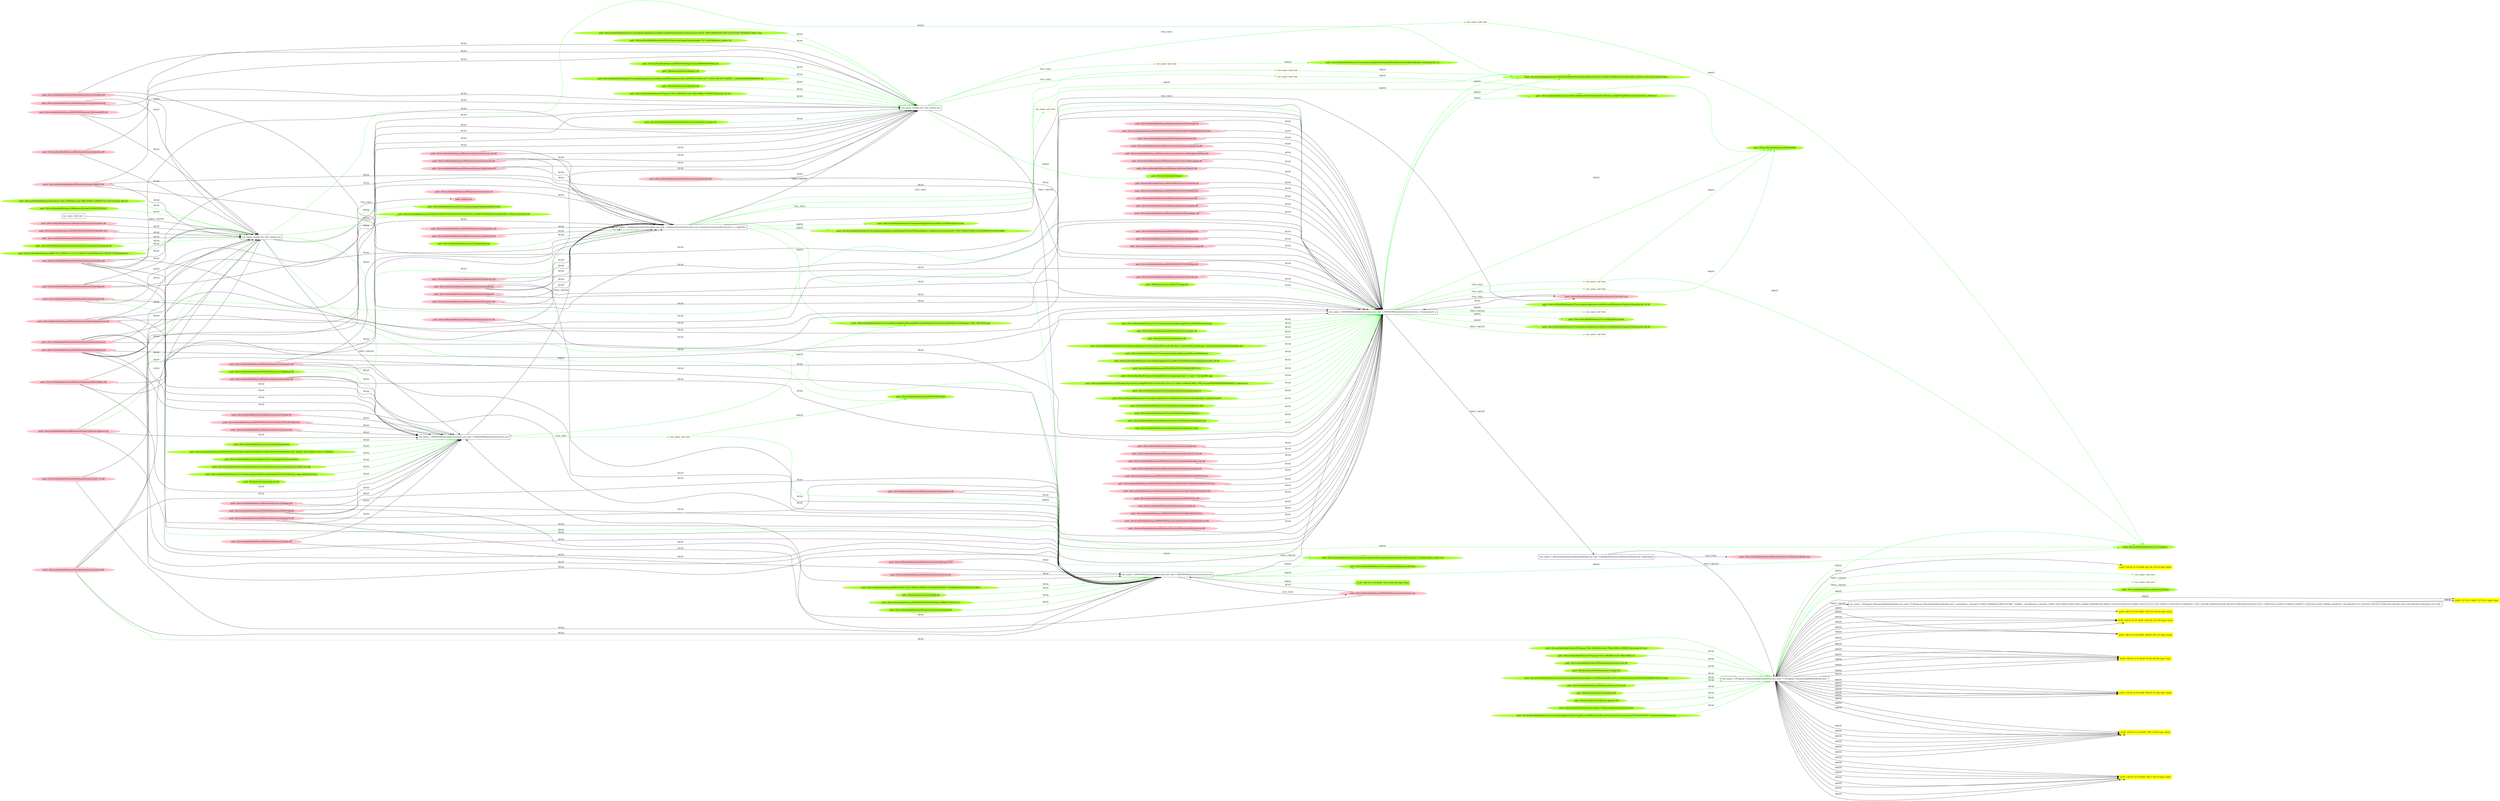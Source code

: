 digraph {
	rankdir=LR
	80 [label="exe_name: C:/WINDOWS/system32/services.exe cmd: C:/WINDOWS/system32/services.exe" color=black shape=box style=solid]
	344 [label="exe_name: null cmd: " color=greenyellow shape=box style=solid]
	80 -> 344 [label=FILE_EXEC color=green]
	135 [label="exe_name: c:/windows/system32/svchost.exe cmd: c:/windows/system32/svchost.exe -k localservicenetworkrestricted -p -s AppIDSvc" color=black shape=box style=solid]
	356 [label="exe_name: null cmd: " color=greenyellow shape=box style=solid]
	135 -> 356 [label=FILE_EXEC color=green]
	135 [label="exe_name: c:/windows/system32/svchost.exe cmd: c:/windows/system32/svchost.exe -k localservicenetworkrestricted -p -s AppIDSvc" color=black shape=box style=solid]
	363 [label="exe_name: null cmd: " color=greenyellow shape=box style=solid]
	135 -> 363 [label=FILE_EXEC color=green]
	132 [label="exe_name: wininit.exe cmd: wininit.exe" color=black shape=box style=solid]
	365 [label="exe_name: null cmd: " color=greenyellow shape=box style=solid]
	132 -> 365 [label=FILE_EXEC color=green]
	132 [label="exe_name: wininit.exe cmd: wininit.exe" color=black shape=box style=solid]
	370 [label="exe_name: null cmd: " color=greenyellow shape=box style=solid]
	132 -> 370 [label=FILE_EXEC color=green]
	132 [label="exe_name: wininit.exe cmd: wininit.exe" color=black shape=box style=solid]
	377 [label="exe_name: null cmd: " color=greenyellow shape=box style=solid]
	132 -> 377 [label=FILE_EXEC color=green]
	81 [label="exe_name: C:/WINDOWS/system32/svchost.exe cmd: C:/WINDOWS/system32/svchost.exe -k DcomLaunch -p" color=black shape=box style=solid]
	399 [label="exe_name: null cmd: " color=greenyellow shape=box style=solid]
	81 -> 399 [label=FILE_EXEC color=green]
	81 [label="exe_name: C:/WINDOWS/system32/svchost.exe cmd: C:/WINDOWS/system32/svchost.exe -k DcomLaunch -p" color=black shape=box style=solid]
	416 [label="exe_name: null cmd: " color=greenyellow shape=box style=solid]
	81 -> 416 [label=FILE_EXEC color=green]
	406 [label="path: /Device/HarddiskVolume2/Users/admin/AppData/Roaming/Microsoft/Windows/Themes" color=greenyellow shape=oval style=filled]
	81 [label="exe_name: C:/WINDOWS/system32/svchost.exe cmd: C:/WINDOWS/system32/svchost.exe -k DcomLaunch -p" color=black shape=box style=solid]
	406 -> 81 [label=READ color=green]
	135 [label="exe_name: c:/windows/system32/svchost.exe cmd: c:/windows/system32/svchost.exe -k localservicenetworkrestricted -p -s AppIDSvc" color=black shape=box style=solid]
	349 [label="path: /Device/HarddiskVolume2/Users/admin/AppData/Roaming/Microsoft/Windows/Themes/CachedFiles/CachedImage_1024_768_POS4.jpg" color=greenyellow shape=oval style=filled]
	135 -> 349 [label=WRITE color=green]
	352 [label="path: /Device/HarddiskVolume2/Users/admin/Downloads" color=greenyellow shape=oval style=filled]
	80 [label="exe_name: C:/WINDOWS/system32/services.exe cmd: C:/WINDOWS/system32/services.exe" color=black shape=box style=solid]
	352 -> 80 [label=READ color=green]
	185 [label="path: /Device/HarddiskVolume2/Windows/System32/rpcrt4.dll" color=pink shape=oval style=filled]
	22 [label="exe_name: C:/Program Files/mozilla/firefox/firefox.exe cmd: /\"C:/Program Files/mozilla/firefox/firefox.exe/\"" color=black shape=box style=solid]
	185 -> 22 [label=READ color=green]
	355 [label="path: /Device/HarddiskVolume2/Users/admin/backup" color=greenyellow shape=oval style=filled]
	135 [label="exe_name: c:/windows/system32/svchost.exe cmd: c:/windows/system32/svchost.exe -k localservicenetworkrestricted -p -s AppIDSvc" color=black shape=box style=solid]
	355 -> 135 [label=READ color=green]
	368 [label="path: /Device/HarddiskVolume2/WINDOWS/Registration/R00000000000d.clb" color=greenyellow shape=oval style=filled]
	132 [label="exe_name: wininit.exe cmd: wininit.exe" color=black shape=box style=solid]
	368 -> 132 [label=READ color=green]
	369 [label="path: /Windows/System32/biwinrt.dll" color=greenyellow shape=oval style=filled]
	132 [label="exe_name: wininit.exe cmd: wininit.exe" color=black shape=box style=solid]
	369 -> 132 [label=READ color=green]
	350 [label="path: /Device/HarddiskVolume2/WINDOWS/SYSTEM32/DRIVERSTORE/FILEREPOSITORY/PRNMS003.INF_AMD64_D953309EC763FCC7/AMD64" color=greenyellow shape=oval style=filled]
	80 [label="exe_name: C:/WINDOWS/system32/services.exe cmd: C:/WINDOWS/system32/services.exe" color=black shape=box style=solid]
	350 -> 80 [label=READ color=green]
	379 [label="path: /Device/HarddiskVolume2/Users/admin/AppData/Local/Microsoft/Windows/Caches/{AFBF9F1A-8EE8-4C77-AF34-C647E37CA0D9}.1.ver0x0000000000000005.db" color=greenyellow shape=oval style=filled]
	132 [label="exe_name: wininit.exe cmd: wininit.exe" color=black shape=box style=solid]
	379 -> 132 [label=READ color=green]
	415 [label="path: /Device/HarddiskVolume2/Windows/System32/aepic.dll" color=greenyellow shape=oval style=filled]
	81 [label="exe_name: C:/WINDOWS/system32/svchost.exe cmd: C:/WINDOWS/system32/svchost.exe -k DcomLaunch -p" color=black shape=box style=solid]
	415 -> 81 [label=READ color=green]
	397 [label="path: /Windows/System32/perfproc.dll" color=greenyellow shape=oval style=filled]
	81 [label="exe_name: C:/WINDOWS/system32/svchost.exe cmd: C:/WINDOWS/system32/svchost.exe -k DcomLaunch -p" color=black shape=box style=solid]
	397 -> 81 [label=READ color=green]
	434 [label="path: /Device/HarddiskVolume2/Users/admin/AppData/Roaming/Microsoft/Windows/Recent/AutomaticDestinations/5f7b5f1e01b83767.automaticDestinations-ms" color=greenyellow shape=oval style=filled]
	22 [label="exe_name: C:/Program Files/mozilla/firefox/firefox.exe cmd: /\"C:/Program Files/mozilla/firefox/firefox.exe/\"" color=black shape=box style=solid]
	434 -> 22 [label=READ color=green]
	390 [label="path: /Device/HarddiskVolume2/Users/admin/AppData/Local/Packages/Microsoft.Windows.ContentDeliveryManager_cw5n1h2txyewy/Settings/settings.dat" color=greenyellow shape=oval style=filled]
	81 [label="exe_name: C:/WINDOWS/system32/svchost.exe cmd: C:/WINDOWS/system32/svchost.exe -k DcomLaunch -p" color=black shape=box style=solid]
	390 -> 81 [label=READ color=green]
	411 [label="path: /Device/HarddiskVolume2/Users/admin/AppData/Roaming/Microsoft/Windows" color=greenyellow shape=oval style=filled]
	81 [label="exe_name: C:/WINDOWS/system32/svchost.exe cmd: C:/WINDOWS/system32/svchost.exe -k DcomLaunch -p" color=black shape=box style=solid]
	411 -> 81 [label=READ color=green]
	420 [label="path: /Device/HarddiskVolume2/Users/admin/AppData/Local/Microsoft/Windows/Explorer/iconcache_48.db" color=greenyellow shape=oval style=filled]
	81 [label="exe_name: C:/WINDOWS/system32/svchost.exe cmd: C:/WINDOWS/system32/svchost.exe -k DcomLaunch -p" color=black shape=box style=solid]
	420 -> 81 [label=READ color=green]
	406 [label="path: /Device/HarddiskVolume2/Users/admin/AppData/Roaming/Microsoft/Windows/Themes" color=greenyellow shape=oval style=filled]
	81 [label="exe_name: C:/WINDOWS/system32/svchost.exe cmd: C:/WINDOWS/system32/svchost.exe -k DcomLaunch -p" color=black shape=box style=solid]
	406 -> 81 [label=READ color=green]
	372 [label="path: /Windows/System32/perfnet.dll" color=greenyellow shape=oval style=filled]
	132 [label="exe_name: wininit.exe cmd: wininit.exe" color=black shape=box style=solid]
	372 -> 132 [label=READ color=green]
	384 [label="path: /Device/HarddiskVolume2/PROGRAM FILES (X86)/COMMON FILES/MICROSOFT SHARED/OFFICE15/CULTURES" color=greenyellow shape=oval style=filled]
	86 [label="exe_name: C:/WINDOWS/system32/services.exe cmd: C:/WINDOWS/system32/services.exe" color=black shape=box style=solid]
	384 -> 86 [label=READ color=green]
	398 [label="path: /Device/HarddiskVolume2/WINDOWS/SYSWOW64/BCRYPT.DLL" color=greenyellow shape=oval style=filled]
	81 [label="exe_name: C:/WINDOWS/system32/svchost.exe cmd: C:/WINDOWS/system32/svchost.exe -k DcomLaunch -p" color=black shape=box style=solid]
	398 -> 81 [label=READ color=green]
	341 [label="path: /Device/HarddiskVolume2/Windows/System32/TextInputFramework.dll" color=greenyellow shape=oval style=filled]
	121 [label="exe_name: wininit.exe cmd: wininit.exe" color=black shape=box style=solid]
	341 -> 121 [label=READ color=green]
	349 [label="path: /Device/HarddiskVolume2/Users/admin/AppData/Roaming/Microsoft/Windows/Themes/CachedFiles/CachedImage_1024_768_POS4.jpg" color=greenyellow shape=oval style=filled]
	80 [label="exe_name: C:/WINDOWS/system32/services.exe cmd: C:/WINDOWS/system32/services.exe" color=black shape=box style=solid]
	349 -> 80 [label=READ color=green]
	375 [label="path: /Device/HarddiskVolume2/Program Files (x86)/Microsoft Office/Office15/MSIPC/he/msipc.dll.mui" color=greenyellow shape=oval style=filled]
	132 [label="exe_name: wininit.exe cmd: wininit.exe" color=black shape=box style=solid]
	375 -> 132 [label=READ color=green]
	423 [label="path: /Device/HarddiskVolume2/Program Files (x86)/Microsoft Office/Office15/MSIPC/ms/msipc.dll.mui" color=greenyellow shape=oval style=filled]
	22 [label="exe_name: C:/Program Files/mozilla/firefox/firefox.exe cmd: /\"C:/Program Files/mozilla/firefox/firefox.exe/\"" color=black shape=box style=solid]
	423 -> 22 [label=READ color=green]
	427 [label="path: /Device/HarddiskVolume2/Program Files (x86)/Microsoft Office/Office15" color=greenyellow shape=oval style=filled]
	22 [label="exe_name: C:/Program Files/mozilla/firefox/firefox.exe cmd: /\"C:/Program Files/mozilla/firefox/firefox.exe/\"" color=black shape=box style=solid]
	427 -> 22 [label=READ color=green]
	413 [label="path: /Device/HarddiskVolume2/salt/bin/lib/site-packages/pyyaml-3.11-py2.7-win-amd64.egg" color=greenyellow shape=oval style=filled]
	81 [label="exe_name: C:/WINDOWS/system32/svchost.exe cmd: C:/WINDOWS/system32/svchost.exe -k DcomLaunch -p" color=black shape=box style=solid]
	413 -> 81 [label=READ color=green]
	351 [label="path: /Device/HarddiskVolume2/salt/bin/Lib/site-packages/win32com/client" color=greenyellow shape=oval style=filled]
	80 [label="exe_name: C:/WINDOWS/system32/services.exe cmd: C:/WINDOWS/system32/services.exe" color=black shape=box style=solid]
	351 -> 80 [label=READ color=green]
	429 [label="path: /Device/HarddiskVolume2/Windows/System32/version.dll" color=greenyellow shape=oval style=filled]
	22 [label="exe_name: C:/Program Files/mozilla/firefox/firefox.exe cmd: /\"C:/Program Files/mozilla/firefox/firefox.exe/\"" color=black shape=box style=solid]
	429 -> 22 [label=READ color=green]
	336 [label="path: /Device/HarddiskVolume2/$RECYCLE.BIN/S-1-5-21-231540947-922634896-4161786520-1004/desktop.ini" color=greenyellow shape=oval style=filled]
	121 [label="exe_name: wininit.exe cmd: wininit.exe" color=black shape=box style=solid]
	336 -> 121 [label=READ color=green]
	81 [label="exe_name: C:/WINDOWS/system32/svchost.exe cmd: C:/WINDOWS/system32/svchost.exe -k DcomLaunch -p" color=black shape=box style=solid]
	412 [label="exe_name: null cmd: " color=greenyellow shape=box style=solid]
	81 -> 412 [label=PROC_CREATE color=green]
	334 [label="path: /Device/HarddiskVolume2/Program Files (x86)/Microsoft Office/Office15/MSIPC/sr-Cyrl-CS/msipc.dll.mui" color=greenyellow shape=oval style=filled]
	121 [label="exe_name: wininit.exe cmd: wininit.exe" color=black shape=box style=solid]
	334 -> 121 [label=READ color=green]
	380 [label="path: /Windows/System32/cryptdll.dll" color=greenyellow shape=oval style=filled]
	86 [label="exe_name: C:/WINDOWS/system32/services.exe cmd: C:/WINDOWS/system32/services.exe" color=black shape=box style=solid]
	380 -> 86 [label=READ color=green]
	86 [label="exe_name: C:/WINDOWS/system32/services.exe cmd: C:/WINDOWS/system32/services.exe" color=black shape=box style=solid]
	388 [label="srcIP: 128.55.12.55 dstIP: 162.93.202.80 type: None" color=greenyellow shape=box style=filled]
	86 -> 388 [label=WRITE color=green]
	405 [label="path: /Device/HarddiskVolume2/Windows/System32/config/DRIVERS{47a6a166-a514-11e7-a94e-ec0d9a05c860}.TMContainer00000000000000000001.regtrans-ms" color=greenyellow shape=oval style=filled]
	81 [label="exe_name: C:/WINDOWS/system32/svchost.exe cmd: C:/WINDOWS/system32/svchost.exe -k DcomLaunch -p" color=black shape=box style=solid]
	405 -> 81 [label=READ color=green]
	86 [label="exe_name: C:/WINDOWS/system32/services.exe cmd: C:/WINDOWS/system32/services.exe" color=black shape=box style=solid]
	333 [label="path: /Device/HarddiskVolume2/Users/admin/AppData/Roaming/Mozilla/Firefox/Profiles/lxkehh21.default/cookies.sqlite-wal" color=greenyellow shape=oval style=filled]
	86 -> 333 [label=WRITE color=green]
	135 [label="exe_name: c:/windows/system32/svchost.exe cmd: c:/windows/system32/svchost.exe -k localservicenetworkrestricted -p -s AppIDSvc" color=black shape=box style=solid]
	362 [label="path: /Device/HarddiskVolume2/Users/admin/AppData/Local/Microsoft/Windows/Caches" color=greenyellow shape=oval style=filled]
	135 -> 362 [label=WRITE color=green]
	408 [label="path: /Device/HarddiskVolume2/Users/admin/Documents/abrachia.rtf" color=greenyellow shape=oval style=filled]
	81 [label="exe_name: C:/WINDOWS/system32/svchost.exe cmd: C:/WINDOWS/system32/svchost.exe -k DcomLaunch -p" color=black shape=box style=solid]
	408 -> 81 [label=READ color=green]
	132 [label="exe_name: wininit.exe cmd: wininit.exe" color=black shape=box style=solid]
	367 [label="path: /Device/HarddiskVolume2" color=greenyellow shape=oval style=filled]
	132 -> 367 [label=WRITE color=green]
	233 [label="path: /Device/HarddiskVolume2/Windows/System32/kernel.appcore.dll" color=pink shape=oval style=filled]
	121 [label="exe_name: wininit.exe cmd: wininit.exe" color=black shape=box style=solid]
	233 -> 121 [label=READ color=green]
	370 [label="exe_name: null cmd: " color=greenyellow shape=box style=solid]
	361 [label="path: /Device/HarddiskVolume2/Users/admin" color=greenyellow shape=oval style=filled]
	370 -> 361 [label=WRITE color=green]
	422 [label="path: /Windows/SysWOW64/windows.storage.dll" color=greenyellow shape=oval style=filled]
	22 [label="exe_name: C:/Program Files/mozilla/firefox/firefox.exe cmd: /\"C:/Program Files/mozilla/firefox/firefox.exe/\"" color=black shape=box style=solid]
	422 -> 22 [label=READ color=green]
	121 [label="exe_name: wininit.exe cmd: wininit.exe" color=black shape=box style=solid]
	340 [label="path: /Device/HarddiskVolume2/WINDOWS/TEMP" color=greenyellow shape=oval style=filled]
	121 -> 340 [label=WRITE color=green]
	344 [label="exe_name: null cmd: " color=greenyellow shape=box style=solid]
	345 [label="path: /Device/HarddiskVolume2/Users/admin/AppData/Local/Temp" color=greenyellow shape=oval style=filled]
	344 -> 345 [label=WRITE color=green]
	344 [label="exe_name: null cmd: " color=greenyellow shape=box style=solid]
	340 [label="path: /Device/HarddiskVolume2/WINDOWS/TEMP" color=greenyellow shape=oval style=filled]
	344 -> 340 [label=WRITE color=green]
	81 [label="exe_name: C:/WINDOWS/system32/svchost.exe cmd: C:/WINDOWS/system32/svchost.exe -k DcomLaunch -p" color=black shape=box style=solid]
	335 [label="path: /Device/HarddiskVolume2/USERS/ADMIN/APPDATA/ROAMING/MOZILLA/FIREFOX/PROFILES/LXKEHH21.DEFAULT/PLACES.SQLITE-WAL" color=greenyellow shape=oval style=filled]
	81 -> 335 [label=WRITE color=green]
	404 [label="path: /Device/HarddiskVolume2/Users/admin/AppData/Local/Mozilla/Firefox/Profiles/lxkehh21.default/Cache/0" color=greenyellow shape=oval style=filled]
	81 [label="exe_name: C:/WINDOWS/system32/svchost.exe cmd: C:/WINDOWS/system32/svchost.exe -k DcomLaunch -p" color=black shape=box style=solid]
	404 -> 81 [label=READ color=green]
	381 [label="path: /Device/HarddiskVolume2/WINDOWS/SYSWOW64/GLOBINPUTHOST.DLL" color=greenyellow shape=oval style=filled]
	86 [label="exe_name: C:/WINDOWS/system32/services.exe cmd: C:/WINDOWS/system32/services.exe" color=black shape=box style=solid]
	381 -> 86 [label=READ color=green]
	81 [label="exe_name: C:/WINDOWS/system32/svchost.exe cmd: C:/WINDOWS/system32/svchost.exe -k DcomLaunch -p" color=black shape=box style=solid]
	407 [label="path: /Device/HarddiskVolume2/Users/admin/Documents" color=greenyellow shape=oval style=filled]
	81 -> 407 [label=WRITE color=green]
	347 [label="path: /Device/HarddiskVolume2/Windows/System32/Windows.Security.Authentication.Web.Core.dll" color=greenyellow shape=oval style=filled]
	80 [label="exe_name: C:/WINDOWS/system32/services.exe cmd: C:/WINDOWS/system32/services.exe" color=black shape=box style=solid]
	347 -> 80 [label=READ color=green]
	396 [label="path: /Device/HarddiskVolume2/Users/admin/Documents/aefaldy.docx.pdf" color=greenyellow shape=oval style=filled]
	81 [label="exe_name: C:/WINDOWS/system32/svchost.exe cmd: C:/WINDOWS/system32/svchost.exe -k DcomLaunch -p" color=black shape=box style=solid]
	396 -> 81 [label=READ color=green]
	353 [label="path: /Device/HarddiskVolume2/WINDOWS/system32/dbghelp.dll" color=greenyellow shape=oval style=filled]
	80 [label="exe_name: C:/WINDOWS/system32/services.exe cmd: C:/WINDOWS/system32/services.exe" color=black shape=box style=solid]
	353 -> 80 [label=READ color=green]
	339 [label="path: /Device/HarddiskVolume2/Windows/System32/WSHTCPIP.DLL" color=greenyellow shape=oval style=filled]
	121 [label="exe_name: wininit.exe cmd: wininit.exe" color=black shape=box style=solid]
	339 -> 121 [label=READ color=green]
	202 [label="path: /Device/HarddiskVolume2/Windows/System32/sspicli.dll" color=pink shape=oval style=filled]
	86 [label="exe_name: C:/WINDOWS/system32/services.exe cmd: C:/WINDOWS/system32/services.exe" color=black shape=box style=solid]
	202 -> 86 [label=READ color=green]
	435 [label="path: /Device/HarddiskVolume2/Users/admin/AppData/Roaming/Microsoft/Windows/Recent/CustomDestinations/G8O19AIO65JHRPO5KCR3.temp" color=greenyellow shape=oval style=filled]
	22 [label="exe_name: C:/Program Files/mozilla/firefox/firefox.exe cmd: /\"C:/Program Files/mozilla/firefox/firefox.exe/\"" color=black shape=box style=solid]
	435 -> 22 [label=READ color=green]
	135 [label="exe_name: c:/windows/system32/svchost.exe cmd: c:/windows/system32/svchost.exe -k localservicenetworkrestricted -p -s AppIDSvc" color=black shape=box style=solid]
	361 [label="path: /Device/HarddiskVolume2/Users/admin" color=greenyellow shape=oval style=filled]
	135 -> 361 [label=WRITE color=green]
	395 [label="path: /Device/HarddiskVolume2/Windows/System32/VEStoreEventHandlers.dll" color=greenyellow shape=oval style=filled]
	81 [label="exe_name: C:/WINDOWS/system32/svchost.exe cmd: C:/WINDOWS/system32/svchost.exe -k DcomLaunch -p" color=black shape=box style=solid]
	395 -> 81 [label=READ color=green]
	353 [label="path: /Device/HarddiskVolume2/WINDOWS/system32/dbghelp.dll" color=greenyellow shape=oval style=filled]
	135 [label="exe_name: c:/windows/system32/svchost.exe cmd: c:/windows/system32/svchost.exe -k localservicenetworkrestricted -p -s AppIDSvc" color=black shape=box style=solid]
	353 -> 135 [label=READ color=green]
	86 [label="exe_name: C:/WINDOWS/system32/services.exe cmd: C:/WINDOWS/system32/services.exe" color=black shape=box style=solid]
	345 [label="path: /Device/HarddiskVolume2/Users/admin/AppData/Local/Temp" color=greenyellow shape=oval style=filled]
	86 -> 345 [label=WRITE color=green]
	428 [label="path: /Device/HarddiskVolume2/Windows/System32/sxs.dll" color=greenyellow shape=oval style=filled]
	22 [label="exe_name: C:/Program Files/mozilla/firefox/firefox.exe cmd: /\"C:/Program Files/mozilla/firefox/firefox.exe/\"" color=black shape=box style=solid]
	428 -> 22 [label=READ color=green]
	391 [label="path: /Device/HarddiskVolume2/salt/bin/Lib/encodings/utf_8.pyc" color=greenyellow shape=oval style=filled]
	81 [label="exe_name: C:/WINDOWS/system32/svchost.exe cmd: C:/WINDOWS/system32/svchost.exe -k DcomLaunch -p" color=black shape=box style=solid]
	391 -> 81 [label=READ color=green]
	433 [label="path: /Windows/System32/cryptbase.dll" color=greenyellow shape=oval style=filled]
	22 [label="exe_name: C:/Program Files/mozilla/firefox/firefox.exe cmd: /\"C:/Program Files/mozilla/firefox/firefox.exe/\"" color=black shape=box style=solid]
	433 -> 22 [label=READ color=green]
	121 [label="exe_name: wininit.exe cmd: wininit.exe" color=black shape=box style=solid]
	333 [label="path: /Device/HarddiskVolume2/Users/admin/AppData/Roaming/Mozilla/Firefox/Profiles/lxkehh21.default/cookies.sqlite-wal" color=greenyellow shape=oval style=filled]
	121 -> 333 [label=WRITE color=green]
	348 [label="path: /Device/HarddiskVolume2/Users/admin/AppData/Roaming/Mozilla/Firefox/Profiles/j1y1apqs.default/chrome" color=greenyellow shape=oval style=filled]
	80 [label="exe_name: C:/WINDOWS/system32/services.exe cmd: C:/WINDOWS/system32/services.exe" color=black shape=box style=solid]
	348 -> 80 [label=READ color=green]
	22 [label="exe_name: C:/Program Files/mozilla/firefox/firefox.exe cmd: /\"C:/Program Files/mozilla/firefox/firefox.exe/\"" color=black shape=box style=solid]
	431 [label="exe_name: null cmd: " color=greenyellow shape=box style=solid]
	22 -> 431 [label=PROC_CREATE color=green]
	135 [label="exe_name: c:/windows/system32/svchost.exe cmd: c:/windows/system32/svchost.exe -k localservicenetworkrestricted -p -s AppIDSvc" color=black shape=box style=solid]
	335 [label="path: /Device/HarddiskVolume2/USERS/ADMIN/APPDATA/ROAMING/MOZILLA/FIREFOX/PROFILES/LXKEHH21.DEFAULT/PLACES.SQLITE-WAL" color=greenyellow shape=oval style=filled]
	135 -> 335 [label=WRITE color=green]
	81 [label="exe_name: C:/WINDOWS/system32/svchost.exe cmd: C:/WINDOWS/system32/svchost.exe -k DcomLaunch -p" color=black shape=box style=solid]
	414 [label="path: /Device/HarddiskVolume2/Users/admin/AppData/Local/Microsoft/Windows/Explorer/thumbcache_idx.db" color=greenyellow shape=oval style=filled]
	81 -> 414 [label=WRITE color=green]
	81 [label="exe_name: C:/WINDOWS/system32/svchost.exe cmd: C:/WINDOWS/system32/svchost.exe -k DcomLaunch -p" color=black shape=box style=solid]
	364 [label="path: /Device/HarddiskVolume2/WINDOWS" color=greenyellow shape=oval style=filled]
	81 -> 364 [label=WRITE color=green]
	81 [label="exe_name: C:/WINDOWS/system32/svchost.exe cmd: C:/WINDOWS/system32/svchost.exe -k DcomLaunch -p" color=black shape=box style=solid]
	335 [label="path: /Device/HarddiskVolume2/USERS/ADMIN/APPDATA/ROAMING/MOZILLA/FIREFOX/PROFILES/LXKEHH21.DEFAULT/PLACES.SQLITE-WAL" color=greenyellow shape=oval style=filled]
	81 -> 335 [label=WRITE color=green]
	377 [label="exe_name: null cmd: " color=greenyellow shape=box style=solid]
	378 [label="path: /Device/HarddiskVolume2/Users/admin/AppData/Roaming/Mozilla/Firefox/Profiles/lxkehh21.default/prefs-1.js" color=greenyellow shape=oval style=filled]
	377 -> 378 [label=WRITE color=green]
	356 [label="exe_name: null cmd: " color=greenyellow shape=box style=solid]
	335 [label="path: /Device/HarddiskVolume2/USERS/ADMIN/APPDATA/ROAMING/MOZILLA/FIREFOX/PROFILES/LXKEHH21.DEFAULT/PLACES.SQLITE-WAL" color=greenyellow shape=oval style=filled]
	356 -> 335 [label=WRITE color=green]
	432 [label="path: /Windows/System32/kernel.appcore.dll" color=greenyellow shape=oval style=filled]
	22 [label="exe_name: C:/Program Files/mozilla/firefox/firefox.exe cmd: /\"C:/Program Files/mozilla/firefox/firefox.exe/\"" color=black shape=box style=solid]
	432 -> 22 [label=READ color=green]
	121 [label="exe_name: wininit.exe cmd: wininit.exe" color=black shape=box style=solid]
	335 [label="path: /Device/HarddiskVolume2/USERS/ADMIN/APPDATA/ROAMING/MOZILLA/FIREFOX/PROFILES/LXKEHH21.DEFAULT/PLACES.SQLITE-WAL" color=greenyellow shape=oval style=filled]
	121 -> 335 [label=WRITE color=green]
	22 [label="exe_name: C:/Program Files/mozilla/firefox/firefox.exe cmd: /\"C:/Program Files/mozilla/firefox/firefox.exe/\"" color=black shape=box style=solid]
	425 [label="exe_name: null cmd: " color=greenyellow shape=box style=solid]
	22 -> 425 [label=PROC_CREATE color=green]
	86 [label="exe_name: C:/WINDOWS/system32/services.exe cmd: C:/WINDOWS/system32/services.exe" color=black shape=box style=solid]
	361 [label="path: /Device/HarddiskVolume2/Users/admin" color=greenyellow shape=oval style=filled]
	86 -> 361 [label=WRITE color=green]
	363 [label="exe_name: null cmd: " color=greenyellow shape=box style=solid]
	364 [label="path: /Device/HarddiskVolume2/WINDOWS" color=greenyellow shape=oval style=filled]
	363 -> 364 [label=WRITE color=green]
	424 [label="path: /Device/HarddiskVolume2/Program Files/mozilla/firefox/defaults/pref" color=greenyellow shape=oval style=filled]
	22 [label="exe_name: C:/Program Files/mozilla/firefox/firefox.exe cmd: /\"C:/Program Files/mozilla/firefox/firefox.exe/\"" color=black shape=box style=solid]
	424 -> 22 [label=READ color=green]
	399 [label="exe_name: null cmd: " color=greenyellow shape=box style=solid]
	364 [label="path: /Device/HarddiskVolume2/WINDOWS" color=greenyellow shape=oval style=filled]
	399 -> 364 [label=WRITE color=green]
	343 [label="path: /Windows/System32/rpcrt4.dll" color=greenyellow shape=oval style=filled]
	80 [label="exe_name: C:/WINDOWS/system32/services.exe cmd: C:/WINDOWS/system32/services.exe" color=black shape=box style=solid]
	343 -> 80 [label=READ color=green]
	81 [label="exe_name: C:/WINDOWS/system32/svchost.exe cmd: C:/WINDOWS/system32/svchost.exe -k DcomLaunch -p" color=black shape=box style=solid]
	392 [label="exe_name: null cmd: " color=greenyellow shape=box style=solid]
	81 -> 392 [label=PROC_CREATE color=green]
	22 [label="exe_name: C:/Program Files/mozilla/firefox/firefox.exe cmd: /\"C:/Program Files/mozilla/firefox/firefox.exe/\"" color=black shape=box style=solid]
	361 [label="path: /Device/HarddiskVolume2/Users/admin" color=greenyellow shape=oval style=filled]
	22 -> 361 [label=WRITE color=green]
	385 [label="path: /Device/HarddiskVolume2/Windows/System32/netmsg.dll" color=greenyellow shape=oval style=filled]
	86 [label="exe_name: C:/WINDOWS/system32/services.exe cmd: C:/WINDOWS/system32/services.exe" color=black shape=box style=solid]
	385 -> 86 [label=READ color=green]
	416 [label="exe_name: null cmd: " color=greenyellow shape=box style=solid]
	364 [label="path: /Device/HarddiskVolume2/WINDOWS" color=greenyellow shape=oval style=filled]
	416 -> 364 [label=WRITE color=green]
	416 [label="exe_name: null cmd: " color=greenyellow shape=box style=solid]
	361 [label="path: /Device/HarddiskVolume2/Users/admin" color=greenyellow shape=oval style=filled]
	416 -> 361 [label=WRITE color=green]
	111 [label="exe_name: null cmd: " color=black shape=box style=solid]
	121 [label="exe_name: wininit.exe cmd: wininit.exe" color=black shape=box style=solid]
	111 -> 121 [label=PROC_CREATE color=black]
	121 [label="exe_name: wininit.exe cmd: wininit.exe" color=black shape=box style=solid]
	277 [label="path: wininit.exe" color=pink shape=oval style=filled]
	121 -> 277 [label=FILE_EXEC color=black]
	163 [label="path: /Device/HarddiskVolume2/Windows/System32/ntmarta.dll" color=pink shape=oval style=filled]
	121 [label="exe_name: wininit.exe cmd: wininit.exe" color=black shape=box style=solid]
	163 -> 121 [label=READ color=black]
	168 [label="path: /Device/HarddiskVolume2/Windows/System32/sechost.dll" color=pink shape=oval style=filled]
	121 [label="exe_name: wininit.exe cmd: wininit.exe" color=black shape=box style=solid]
	168 -> 121 [label=READ color=black]
	185 [label="path: /Device/HarddiskVolume2/Windows/System32/rpcrt4.dll" color=pink shape=oval style=filled]
	121 [label="exe_name: wininit.exe cmd: wininit.exe" color=black shape=box style=solid]
	185 -> 121 [label=READ color=black]
	195 [label="path: /Device/HarddiskVolume2/Windows/System32/profapi.dll" color=pink shape=oval style=filled]
	121 [label="exe_name: wininit.exe cmd: wininit.exe" color=black shape=box style=solid]
	195 -> 121 [label=READ color=black]
	202 [label="path: /Device/HarddiskVolume2/Windows/System32/sspicli.dll" color=pink shape=oval style=filled]
	121 [label="exe_name: wininit.exe cmd: wininit.exe" color=black shape=box style=solid]
	202 -> 121 [label=READ color=black]
	227 [label="path: /Device/HarddiskVolume2/Windows/System32/ucrtbase.dll" color=pink shape=oval style=filled]
	121 [label="exe_name: wininit.exe cmd: wininit.exe" color=black shape=box style=solid]
	227 -> 121 [label=READ color=black]
	250 [label="path: /Device/HarddiskVolume2/Windows/System32/mswsock.dll" color=pink shape=oval style=filled]
	121 [label="exe_name: wininit.exe cmd: wininit.exe" color=black shape=box style=solid]
	250 -> 121 [label=READ color=black]
	252 [label="path: /Device/HarddiskVolume2/Windows/System32/ws2_32.dll" color=pink shape=oval style=filled]
	121 [label="exe_name: wininit.exe cmd: wininit.exe" color=black shape=box style=solid]
	252 -> 121 [label=READ color=black]
	260 [label="path: /Device/HarddiskVolume2/Windows/System32/wininitext.dll" color=pink shape=oval style=filled]
	121 [label="exe_name: wininit.exe cmd: wininit.exe" color=black shape=box style=solid]
	260 -> 121 [label=READ color=black]
	261 [label="path: /Device/HarddiskVolume2/WINDOWS/system32/FirewallAPI.dll" color=pink shape=oval style=filled]
	121 [label="exe_name: wininit.exe cmd: wininit.exe" color=black shape=box style=solid]
	261 -> 121 [label=READ color=black]
	263 [label="path: /Device/HarddiskVolume2/Windows/System32/profext.dll" color=pink shape=oval style=filled]
	121 [label="exe_name: wininit.exe cmd: wininit.exe" color=black shape=box style=solid]
	263 -> 121 [label=READ color=black]
	278 [label="path: /Device/HarddiskVolume2/WINDOWS/SYSTEM32/FWBASE.DLL" color=pink shape=oval style=filled]
	121 [label="exe_name: wininit.exe cmd: wininit.exe" color=black shape=box style=solid]
	278 -> 121 [label=READ color=black]
	297 [label="path: /Device/HarddiskVolume2/Windows/System32/KernelBase.dll" color=pink shape=oval style=filled]
	121 [label="exe_name: wininit.exe cmd: wininit.exe" color=black shape=box style=solid]
	297 -> 121 [label=READ color=black]
	303 [label="path: /Device/HarddiskVolume2/Windows/System32/gdi32.dll" color=pink shape=oval style=filled]
	121 [label="exe_name: wininit.exe cmd: wininit.exe" color=black shape=box style=solid]
	303 -> 121 [label=READ color=black]
	307 [label="path: /Device/HarddiskVolume2/Windows/System32/bcryptprimitives.dll" color=pink shape=oval style=filled]
	121 [label="exe_name: wininit.exe cmd: wininit.exe" color=black shape=box style=solid]
	307 -> 121 [label=READ color=black]
	316 [label="path: /Device/HarddiskVolume2/Windows/System32/wininit.exe" color=pink shape=oval style=filled]
	121 [label="exe_name: wininit.exe cmd: wininit.exe" color=black shape=box style=solid]
	316 -> 121 [label=READ color=black]
	320 [label="path: /Device/HarddiskVolume2/Windows/System32/combase.dll" color=pink shape=oval style=filled]
	121 [label="exe_name: wininit.exe cmd: wininit.exe" color=black shape=box style=solid]
	320 -> 121 [label=READ color=black]
	121 [label="exe_name: wininit.exe cmd: wininit.exe" color=black shape=box style=solid]
	80 [label="exe_name: C:/WINDOWS/system32/services.exe cmd: C:/WINDOWS/system32/services.exe" color=black shape=box style=solid]
	121 -> 80 [label=PROC_CREATE color=black]
	257 [label="path: /Device/HarddiskVolume2/Windows/System32/spinf.dll" color=pink shape=oval style=filled]
	80 [label="exe_name: C:/WINDOWS/system32/services.exe cmd: C:/WINDOWS/system32/services.exe" color=black shape=box style=solid]
	257 -> 80 [label=READ color=black]
	267 [label="path: /Device/HarddiskVolume2/Windows/System32/dabapi.dll" color=pink shape=oval style=filled]
	80 [label="exe_name: C:/WINDOWS/system32/services.exe cmd: C:/WINDOWS/system32/services.exe" color=black shape=box style=solid]
	267 -> 80 [label=READ color=black]
	270 [label="path: /Device/HarddiskVolume2/WINDOWS/system32/services.exe" color=pink shape=oval style=filled]
	80 [label="exe_name: C:/WINDOWS/system32/services.exe cmd: C:/WINDOWS/system32/services.exe" color=black shape=box style=solid]
	270 -> 80 [label=READ color=black]
	329 [label="path: /Device/HarddiskVolume2/Windows/System32/rmclient.dll" color=pink shape=oval style=filled]
	80 [label="exe_name: C:/WINDOWS/system32/services.exe cmd: C:/WINDOWS/system32/services.exe" color=black shape=box style=solid]
	329 -> 80 [label=READ color=black]
	168 [label="path: /Device/HarddiskVolume2/Windows/System32/sechost.dll" color=pink shape=oval style=filled]
	80 [label="exe_name: C:/WINDOWS/system32/services.exe cmd: C:/WINDOWS/system32/services.exe" color=black shape=box style=solid]
	168 -> 80 [label=READ color=black]
	185 [label="path: /Device/HarddiskVolume2/Windows/System32/rpcrt4.dll" color=pink shape=oval style=filled]
	80 [label="exe_name: C:/WINDOWS/system32/services.exe cmd: C:/WINDOWS/system32/services.exe" color=black shape=box style=solid]
	185 -> 80 [label=READ color=black]
	206 [label="path: /Device/HarddiskVolume2/Windows/System32/advapi32.dll" color=pink shape=oval style=filled]
	80 [label="exe_name: C:/WINDOWS/system32/services.exe cmd: C:/WINDOWS/system32/services.exe" color=black shape=box style=solid]
	206 -> 80 [label=READ color=black]
	227 [label="path: /Device/HarddiskVolume2/Windows/System32/ucrtbase.dll" color=pink shape=oval style=filled]
	80 [label="exe_name: C:/WINDOWS/system32/services.exe cmd: C:/WINDOWS/system32/services.exe" color=black shape=box style=solid]
	227 -> 80 [label=READ color=black]
	233 [label="path: /Device/HarddiskVolume2/Windows/System32/kernel.appcore.dll" color=pink shape=oval style=filled]
	80 [label="exe_name: C:/WINDOWS/system32/services.exe cmd: C:/WINDOWS/system32/services.exe" color=black shape=box style=solid]
	233 -> 80 [label=READ color=black]
	266 [label="path: /Device/HarddiskVolume2/WINDOWS/SYSTEM32/WUDFPLATFORM.DLL" color=pink shape=oval style=filled]
	80 [label="exe_name: C:/WINDOWS/system32/services.exe cmd: C:/WINDOWS/system32/services.exe" color=black shape=box style=solid]
	266 -> 80 [label=READ color=black]
	273 [label="path: /Device/HarddiskVolume2/WINDOWS/system32/DEVOBJ.dll" color=pink shape=oval style=filled]
	80 [label="exe_name: C:/WINDOWS/system32/services.exe cmd: C:/WINDOWS/system32/services.exe" color=black shape=box style=solid]
	273 -> 80 [label=READ color=black]
	280 [label="path: /Device/HarddiskVolume2/Windows/System32/authz.dll" color=pink shape=oval style=filled]
	80 [label="exe_name: C:/WINDOWS/system32/services.exe cmd: C:/WINDOWS/system32/services.exe" color=black shape=box style=solid]
	280 -> 80 [label=READ color=black]
	282 [label="path: /Device/HarddiskVolume2/Windows/System32/cfgmgr32.dll" color=pink shape=oval style=filled]
	80 [label="exe_name: C:/WINDOWS/system32/services.exe cmd: C:/WINDOWS/system32/services.exe" color=black shape=box style=solid]
	282 -> 80 [label=READ color=black]
	288 [label="path: /Device/HarddiskVolume2/Windows/System32/scesrv.dll" color=pink shape=oval style=filled]
	80 [label="exe_name: C:/WINDOWS/system32/services.exe cmd: C:/WINDOWS/system32/services.exe" color=black shape=box style=solid]
	288 -> 80 [label=READ color=black]
	297 [label="path: /Device/HarddiskVolume2/Windows/System32/KernelBase.dll" color=pink shape=oval style=filled]
	80 [label="exe_name: C:/WINDOWS/system32/services.exe cmd: C:/WINDOWS/system32/services.exe" color=black shape=box style=solid]
	297 -> 80 [label=READ color=black]
	307 [label="path: /Device/HarddiskVolume2/Windows/System32/bcryptprimitives.dll" color=pink shape=oval style=filled]
	80 [label="exe_name: C:/WINDOWS/system32/services.exe cmd: C:/WINDOWS/system32/services.exe" color=black shape=box style=solid]
	307 -> 80 [label=READ color=black]
	320 [label="path: /Device/HarddiskVolume2/Windows/System32/combase.dll" color=pink shape=oval style=filled]
	80 [label="exe_name: C:/WINDOWS/system32/services.exe cmd: C:/WINDOWS/system32/services.exe" color=black shape=box style=solid]
	320 -> 80 [label=READ color=black]
	80 [label="exe_name: C:/WINDOWS/system32/services.exe cmd: C:/WINDOWS/system32/services.exe" color=black shape=box style=solid]
	135 [label="exe_name: c:/windows/system32/svchost.exe cmd: c:/windows/system32/svchost.exe -k localservicenetworkrestricted -p -s AppIDSvc" color=black shape=box style=solid]
	80 -> 135 [label=PROC_CREATE color=black]
	135 [label="exe_name: c:/windows/system32/svchost.exe cmd: c:/windows/system32/svchost.exe -k localservicenetworkrestricted -p -s AppIDSvc" color=black shape=box style=solid]
	190 [label="path: /Device/HarddiskVolume2/windows/system32/svchost.exe" color=pink shape=oval style=filled]
	135 -> 190 [label=FILE_EXEC color=black]
	109 [label="path: /Device/HarddiskVolume2/Windows/System32/slc.dll" color=pink shape=oval style=filled]
	135 [label="exe_name: c:/windows/system32/svchost.exe cmd: c:/windows/system32/svchost.exe -k localservicenetworkrestricted -p -s AppIDSvc" color=black shape=box style=solid]
	109 -> 135 [label=READ color=black]
	85 [label="path: /Device/HarddiskVolume2/WINDOWS/system32/appidsvc.dll" color=pink shape=oval style=filled]
	135 [label="exe_name: c:/windows/system32/svchost.exe cmd: c:/windows/system32/svchost.exe -k localservicenetworkrestricted -p -s AppIDSvc" color=black shape=box style=solid]
	85 -> 135 [label=READ color=black]
	166 [label="path: /Device/HarddiskVolume2/Windows/System32/wldp.dll" color=pink shape=oval style=filled]
	135 [label="exe_name: c:/windows/system32/svchost.exe cmd: c:/windows/system32/svchost.exe -k localservicenetworkrestricted -p -s AppIDSvc" color=black shape=box style=solid]
	166 -> 135 [label=READ color=black]
	195 [label="path: /Device/HarddiskVolume2/Windows/System32/profapi.dll" color=pink shape=oval style=filled]
	135 [label="exe_name: c:/windows/system32/svchost.exe cmd: c:/windows/system32/svchost.exe -k localservicenetworkrestricted -p -s AppIDSvc" color=black shape=box style=solid]
	195 -> 135 [label=READ color=black]
	211 [label="path: /Device/HarddiskVolume2/Windows/System32/crypt32.dll" color=pink shape=oval style=filled]
	135 [label="exe_name: c:/windows/system32/svchost.exe cmd: c:/windows/system32/svchost.exe -k localservicenetworkrestricted -p -s AppIDSvc" color=black shape=box style=solid]
	211 -> 135 [label=READ color=black]
	221 [label="path: /Device/HarddiskVolume2/Windows/System32/msvcp_win.dll" color=pink shape=oval style=filled]
	135 [label="exe_name: c:/windows/system32/svchost.exe cmd: c:/windows/system32/svchost.exe -k localservicenetworkrestricted -p -s AppIDSvc" color=black shape=box style=solid]
	221 -> 135 [label=READ color=black]
	233 [label="path: /Device/HarddiskVolume2/Windows/System32/kernel.appcore.dll" color=pink shape=oval style=filled]
	135 [label="exe_name: c:/windows/system32/svchost.exe cmd: c:/windows/system32/svchost.exe -k localservicenetworkrestricted -p -s AppIDSvc" color=black shape=box style=solid]
	233 -> 135 [label=READ color=black]
	243 [label="path: /Device/HarddiskVolume2/Windows/System32/userenv.dll" color=pink shape=oval style=filled]
	135 [label="exe_name: c:/windows/system32/svchost.exe cmd: c:/windows/system32/svchost.exe -k localservicenetworkrestricted -p -s AppIDSvc" color=black shape=box style=solid]
	243 -> 135 [label=READ color=black]
	291 [label="path: /Device/HarddiskVolume2/Windows/System32/gdi32full.dll" color=pink shape=oval style=filled]
	135 [label="exe_name: c:/windows/system32/svchost.exe cmd: c:/windows/system32/svchost.exe -k localservicenetworkrestricted -p -s AppIDSvc" color=black shape=box style=solid]
	291 -> 135 [label=READ color=black]
	297 [label="path: /Device/HarddiskVolume2/Windows/System32/KernelBase.dll" color=pink shape=oval style=filled]
	135 [label="exe_name: c:/windows/system32/svchost.exe cmd: c:/windows/system32/svchost.exe -k localservicenetworkrestricted -p -s AppIDSvc" color=black shape=box style=solid]
	297 -> 135 [label=READ color=black]
	168 [label="path: /Device/HarddiskVolume2/Windows/System32/sechost.dll" color=pink shape=oval style=filled]
	135 [label="exe_name: c:/windows/system32/svchost.exe cmd: c:/windows/system32/svchost.exe -k localservicenetworkrestricted -p -s AppIDSvc" color=black shape=box style=solid]
	168 -> 135 [label=READ color=black]
	206 [label="path: /Device/HarddiskVolume2/Windows/System32/advapi32.dll" color=pink shape=oval style=filled]
	135 [label="exe_name: c:/windows/system32/svchost.exe cmd: c:/windows/system32/svchost.exe -k localservicenetworkrestricted -p -s AppIDSvc" color=black shape=box style=solid]
	206 -> 135 [label=READ color=black]
	285 [label="path: /Device/HarddiskVolume2/Windows/System32/wintrust.dll" color=pink shape=oval style=filled]
	135 [label="exe_name: c:/windows/system32/svchost.exe cmd: c:/windows/system32/svchost.exe -k localservicenetworkrestricted -p -s AppIDSvc" color=black shape=box style=solid]
	285 -> 135 [label=READ color=black]
	295 [label="path: /Device/HarddiskVolume2/Windows/System32/oleaut32.dll" color=pink shape=oval style=filled]
	135 [label="exe_name: c:/windows/system32/svchost.exe cmd: c:/windows/system32/svchost.exe -k localservicenetworkrestricted -p -s AppIDSvc" color=black shape=box style=solid]
	295 -> 135 [label=READ color=black]
	303 [label="path: /Device/HarddiskVolume2/Windows/System32/gdi32.dll" color=pink shape=oval style=filled]
	135 [label="exe_name: c:/windows/system32/svchost.exe cmd: c:/windows/system32/svchost.exe -k localservicenetworkrestricted -p -s AppIDSvc" color=black shape=box style=solid]
	303 -> 135 [label=READ color=black]
	320 [label="path: /Device/HarddiskVolume2/Windows/System32/combase.dll" color=pink shape=oval style=filled]
	135 [label="exe_name: c:/windows/system32/svchost.exe cmd: c:/windows/system32/svchost.exe -k localservicenetworkrestricted -p -s AppIDSvc" color=black shape=box style=solid]
	320 -> 135 [label=READ color=black]
	174 [label="path: /Device/HarddiskVolume2/Windows/System32/ntdll.dll" color=pink shape=oval style=filled]
	135 [label="exe_name: c:/windows/system32/svchost.exe cmd: c:/windows/system32/svchost.exe -k localservicenetworkrestricted -p -s AppIDSvc" color=black shape=box style=solid]
	174 -> 135 [label=READ color=black]
	237 [label="path: /Device/HarddiskVolume2/Windows/System32/msvcrt.dll" color=pink shape=oval style=filled]
	135 [label="exe_name: c:/windows/system32/svchost.exe cmd: c:/windows/system32/svchost.exe -k localservicenetworkrestricted -p -s AppIDSvc" color=black shape=box style=solid]
	237 -> 135 [label=READ color=black]
	135 [label="exe_name: c:/windows/system32/svchost.exe cmd: c:/windows/system32/svchost.exe -k localservicenetworkrestricted -p -s AppIDSvc" color=black shape=box style=solid]
	132 [label="exe_name: wininit.exe cmd: wininit.exe" color=black shape=box style=solid]
	135 -> 132 [label=PROC_CREATE color=black]
	163 [label="path: /Device/HarddiskVolume2/Windows/System32/ntmarta.dll" color=pink shape=oval style=filled]
	132 [label="exe_name: wininit.exe cmd: wininit.exe" color=black shape=box style=solid]
	163 -> 132 [label=READ color=black]
	168 [label="path: /Device/HarddiskVolume2/Windows/System32/sechost.dll" color=pink shape=oval style=filled]
	132 [label="exe_name: wininit.exe cmd: wininit.exe" color=black shape=box style=solid]
	168 -> 132 [label=READ color=black]
	185 [label="path: /Device/HarddiskVolume2/Windows/System32/rpcrt4.dll" color=pink shape=oval style=filled]
	132 [label="exe_name: wininit.exe cmd: wininit.exe" color=black shape=box style=solid]
	185 -> 132 [label=READ color=black]
	195 [label="path: /Device/HarddiskVolume2/Windows/System32/profapi.dll" color=pink shape=oval style=filled]
	132 [label="exe_name: wininit.exe cmd: wininit.exe" color=black shape=box style=solid]
	195 -> 132 [label=READ color=black]
	221 [label="path: /Device/HarddiskVolume2/Windows/System32/msvcp_win.dll" color=pink shape=oval style=filled]
	132 [label="exe_name: wininit.exe cmd: wininit.exe" color=black shape=box style=solid]
	221 -> 132 [label=READ color=black]
	225 [label="path: /Device/HarddiskVolume2/Windows/System32/win32u.dll" color=pink shape=oval style=filled]
	132 [label="exe_name: wininit.exe cmd: wininit.exe" color=black shape=box style=solid]
	225 -> 132 [label=READ color=black]
	227 [label="path: /Device/HarddiskVolume2/Windows/System32/ucrtbase.dll" color=pink shape=oval style=filled]
	132 [label="exe_name: wininit.exe cmd: wininit.exe" color=black shape=box style=solid]
	227 -> 132 [label=READ color=black]
	243 [label="path: /Device/HarddiskVolume2/Windows/System32/userenv.dll" color=pink shape=oval style=filled]
	132 [label="exe_name: wininit.exe cmd: wininit.exe" color=black shape=box style=solid]
	243 -> 132 [label=READ color=black]
	250 [label="path: /Device/HarddiskVolume2/Windows/System32/mswsock.dll" color=pink shape=oval style=filled]
	132 [label="exe_name: wininit.exe cmd: wininit.exe" color=black shape=box style=solid]
	250 -> 132 [label=READ color=black]
	261 [label="path: /Device/HarddiskVolume2/WINDOWS/system32/FirewallAPI.dll" color=pink shape=oval style=filled]
	132 [label="exe_name: wininit.exe cmd: wininit.exe" color=black shape=box style=solid]
	261 -> 132 [label=READ color=black]
	263 [label="path: /Device/HarddiskVolume2/Windows/System32/profext.dll" color=pink shape=oval style=filled]
	132 [label="exe_name: wininit.exe cmd: wininit.exe" color=black shape=box style=solid]
	263 -> 132 [label=READ color=black]
	291 [label="path: /Device/HarddiskVolume2/Windows/System32/gdi32full.dll" color=pink shape=oval style=filled]
	132 [label="exe_name: wininit.exe cmd: wininit.exe" color=black shape=box style=solid]
	291 -> 132 [label=READ color=black]
	303 [label="path: /Device/HarddiskVolume2/Windows/System32/gdi32.dll" color=pink shape=oval style=filled]
	132 [label="exe_name: wininit.exe cmd: wininit.exe" color=black shape=box style=solid]
	303 -> 132 [label=READ color=black]
	307 [label="path: /Device/HarddiskVolume2/Windows/System32/bcryptprimitives.dll" color=pink shape=oval style=filled]
	132 [label="exe_name: wininit.exe cmd: wininit.exe" color=black shape=box style=solid]
	307 -> 132 [label=READ color=black]
	320 [label="path: /Device/HarddiskVolume2/Windows/System32/combase.dll" color=pink shape=oval style=filled]
	132 [label="exe_name: wininit.exe cmd: wininit.exe" color=black shape=box style=solid]
	320 -> 132 [label=READ color=black]
	174 [label="path: /Device/HarddiskVolume2/Windows/System32/ntdll.dll" color=pink shape=oval style=filled]
	132 [label="exe_name: wininit.exe cmd: wininit.exe" color=black shape=box style=solid]
	174 -> 132 [label=READ color=black]
	132 [label="exe_name: wininit.exe cmd: wininit.exe" color=black shape=box style=solid]
	86 [label="exe_name: C:/WINDOWS/system32/services.exe cmd: C:/WINDOWS/system32/services.exe" color=black shape=box style=solid]
	132 -> 86 [label=PROC_CREATE color=black]
	86 [label="exe_name: C:/WINDOWS/system32/services.exe cmd: C:/WINDOWS/system32/services.exe" color=black shape=box style=solid]
	270 [label="path: /Device/HarddiskVolume2/WINDOWS/system32/services.exe" color=pink shape=oval style=filled]
	86 -> 270 [label=FILE_EXEC color=black]
	168 [label="path: /Device/HarddiskVolume2/Windows/System32/sechost.dll" color=pink shape=oval style=filled]
	86 [label="exe_name: C:/WINDOWS/system32/services.exe cmd: C:/WINDOWS/system32/services.exe" color=black shape=box style=solid]
	168 -> 86 [label=READ color=black]
	174 [label="path: /Device/HarddiskVolume2/Windows/System32/ntdll.dll" color=pink shape=oval style=filled]
	86 [label="exe_name: C:/WINDOWS/system32/services.exe cmd: C:/WINDOWS/system32/services.exe" color=black shape=box style=solid]
	174 -> 86 [label=READ color=black]
	185 [label="path: /Device/HarddiskVolume2/Windows/System32/rpcrt4.dll" color=pink shape=oval style=filled]
	86 [label="exe_name: C:/WINDOWS/system32/services.exe cmd: C:/WINDOWS/system32/services.exe" color=black shape=box style=solid]
	185 -> 86 [label=READ color=black]
	195 [label="path: /Device/HarddiskVolume2/Windows/System32/profapi.dll" color=pink shape=oval style=filled]
	86 [label="exe_name: C:/WINDOWS/system32/services.exe cmd: C:/WINDOWS/system32/services.exe" color=black shape=box style=solid]
	195 -> 86 [label=READ color=black]
	206 [label="path: /Device/HarddiskVolume2/Windows/System32/advapi32.dll" color=pink shape=oval style=filled]
	86 [label="exe_name: C:/WINDOWS/system32/services.exe cmd: C:/WINDOWS/system32/services.exe" color=black shape=box style=solid]
	206 -> 86 [label=READ color=black]
	218 [label="path: /Device/HarddiskVolume2/Windows/System32/kernel32.dll" color=pink shape=oval style=filled]
	86 [label="exe_name: C:/WINDOWS/system32/services.exe cmd: C:/WINDOWS/system32/services.exe" color=black shape=box style=solid]
	218 -> 86 [label=READ color=black]
	227 [label="path: /Device/HarddiskVolume2/Windows/System32/ucrtbase.dll" color=pink shape=oval style=filled]
	86 [label="exe_name: C:/WINDOWS/system32/services.exe cmd: C:/WINDOWS/system32/services.exe" color=black shape=box style=solid]
	227 -> 86 [label=READ color=black]
	233 [label="path: /Device/HarddiskVolume2/Windows/System32/kernel.appcore.dll" color=pink shape=oval style=filled]
	86 [label="exe_name: C:/WINDOWS/system32/services.exe cmd: C:/WINDOWS/system32/services.exe" color=black shape=box style=solid]
	233 -> 86 [label=READ color=black]
	252 [label="path: /Device/HarddiskVolume2/Windows/System32/ws2_32.dll" color=pink shape=oval style=filled]
	86 [label="exe_name: C:/WINDOWS/system32/services.exe cmd: C:/WINDOWS/system32/services.exe" color=black shape=box style=solid]
	252 -> 86 [label=READ color=black]
	267 [label="path: /Device/HarddiskVolume2/Windows/System32/dabapi.dll" color=pink shape=oval style=filled]
	86 [label="exe_name: C:/WINDOWS/system32/services.exe cmd: C:/WINDOWS/system32/services.exe" color=black shape=box style=solid]
	267 -> 86 [label=READ color=black]
	270 [label="path: /Device/HarddiskVolume2/WINDOWS/system32/services.exe" color=pink shape=oval style=filled]
	86 [label="exe_name: C:/WINDOWS/system32/services.exe cmd: C:/WINDOWS/system32/services.exe" color=black shape=box style=solid]
	270 -> 86 [label=READ color=black]
	273 [label="path: /Device/HarddiskVolume2/WINDOWS/system32/DEVOBJ.dll" color=pink shape=oval style=filled]
	86 [label="exe_name: C:/WINDOWS/system32/services.exe cmd: C:/WINDOWS/system32/services.exe" color=black shape=box style=solid]
	273 -> 86 [label=READ color=black]
	280 [label="path: /Device/HarddiskVolume2/Windows/System32/authz.dll" color=pink shape=oval style=filled]
	86 [label="exe_name: C:/WINDOWS/system32/services.exe cmd: C:/WINDOWS/system32/services.exe" color=black shape=box style=solid]
	280 -> 86 [label=READ color=black]
	282 [label="path: /Device/HarddiskVolume2/Windows/System32/cfgmgr32.dll" color=pink shape=oval style=filled]
	86 [label="exe_name: C:/WINDOWS/system32/services.exe cmd: C:/WINDOWS/system32/services.exe" color=black shape=box style=solid]
	282 -> 86 [label=READ color=black]
	289 [label="path: /Device/HarddiskVolume2/Windows/System32/srvcli.dll" color=pink shape=oval style=filled]
	86 [label="exe_name: C:/WINDOWS/system32/services.exe cmd: C:/WINDOWS/system32/services.exe" color=black shape=box style=solid]
	289 -> 86 [label=READ color=black]
	307 [label="path: /Device/HarddiskVolume2/Windows/System32/bcryptprimitives.dll" color=pink shape=oval style=filled]
	86 [label="exe_name: C:/WINDOWS/system32/services.exe cmd: C:/WINDOWS/system32/services.exe" color=black shape=box style=solid]
	307 -> 86 [label=READ color=black]
	313 [label="path: /Device/HarddiskVolume2/Windows/System32/usermgrcli.dll" color=pink shape=oval style=filled]
	86 [label="exe_name: C:/WINDOWS/system32/services.exe cmd: C:/WINDOWS/system32/services.exe" color=black shape=box style=solid]
	313 -> 86 [label=READ color=black]
	320 [label="path: /Device/HarddiskVolume2/Windows/System32/combase.dll" color=pink shape=oval style=filled]
	86 [label="exe_name: C:/WINDOWS/system32/services.exe cmd: C:/WINDOWS/system32/services.exe" color=black shape=box style=solid]
	320 -> 86 [label=READ color=black]
	329 [label="path: /Device/HarddiskVolume2/Windows/System32/rmclient.dll" color=pink shape=oval style=filled]
	86 [label="exe_name: C:/WINDOWS/system32/services.exe cmd: C:/WINDOWS/system32/services.exe" color=black shape=box style=solid]
	329 -> 86 [label=READ color=black]
	86 [label="exe_name: C:/WINDOWS/system32/services.exe cmd: C:/WINDOWS/system32/services.exe" color=black shape=box style=solid]
	81 [label="exe_name: C:/WINDOWS/system32/svchost.exe cmd: C:/WINDOWS/system32/svchost.exe -k DcomLaunch -p" color=black shape=box style=solid]
	86 -> 81 [label=PROC_CREATE color=black]
	81 [label="exe_name: C:/WINDOWS/system32/svchost.exe cmd: C:/WINDOWS/system32/svchost.exe -k DcomLaunch -p" color=black shape=box style=solid]
	190 [label="path: /Device/HarddiskVolume2/windows/system32/svchost.exe" color=pink shape=oval style=filled]
	81 -> 190 [label=FILE_EXEC color=black]
	89 [label="path: /Device/HarddiskVolume2/Windows/System32/dab.dll" color=pink shape=oval style=filled]
	81 [label="exe_name: C:/WINDOWS/system32/svchost.exe cmd: C:/WINDOWS/system32/svchost.exe -k DcomLaunch -p" color=black shape=box style=solid]
	89 -> 81 [label=READ color=black]
	112 [label="path: /Device/HarddiskVolume2/Windows/System32/msvcp110_win.dll" color=pink shape=oval style=filled]
	81 [label="exe_name: C:/WINDOWS/system32/svchost.exe cmd: C:/WINDOWS/system32/svchost.exe -k DcomLaunch -p" color=black shape=box style=solid]
	112 -> 81 [label=READ color=black]
	113 [label="path: /Device/HarddiskVolume2/Windows/System32/embeddedmodesvcapi.dll" color=pink shape=oval style=filled]
	81 [label="exe_name: C:/WINDOWS/system32/svchost.exe cmd: C:/WINDOWS/system32/svchost.exe -k DcomLaunch -p" color=black shape=box style=solid]
	113 -> 81 [label=READ color=black]
	90 [label="path: /Device/HarddiskVolume2/Windows/System32/policymanager.dll" color=pink shape=oval style=filled]
	81 [label="exe_name: C:/WINDOWS/system32/svchost.exe cmd: C:/WINDOWS/system32/svchost.exe -k DcomLaunch -p" color=black shape=box style=solid]
	90 -> 81 [label=READ color=black]
	119 [label="path: /Device/HarddiskVolume2/WINDOWS/SYSTEM32/PSMSERVICEEXTHOST.DLL" color=pink shape=oval style=filled]
	81 [label="exe_name: C:/WINDOWS/system32/svchost.exe cmd: C:/WINDOWS/system32/svchost.exe -k DcomLaunch -p" color=black shape=box style=solid]
	119 -> 81 [label=READ color=black]
	93 [label="path: /Device/HarddiskVolume2/WINDOWS/SYSTEM32/ACPBACKGROUNDMANAGERPOLICY.DLL" color=pink shape=oval style=filled]
	81 [label="exe_name: C:/WINDOWS/system32/svchost.exe cmd: C:/WINDOWS/system32/svchost.exe -k DcomLaunch -p" color=black shape=box style=solid]
	93 -> 81 [label=READ color=black]
	99 [label="path: /Device/HarddiskVolume2/Windows/System32/OneCoreUAPCommonProxyStub.dll" color=pink shape=oval style=filled]
	81 [label="exe_name: C:/WINDOWS/system32/svchost.exe cmd: C:/WINDOWS/system32/svchost.exe -k DcomLaunch -p" color=black shape=box style=solid]
	99 -> 81 [label=READ color=black]
	126 [label="path: /Device/HarddiskVolume2/windows/system32/WTSAPI32.dll" color=pink shape=oval style=filled]
	81 [label="exe_name: C:/WINDOWS/system32/svchost.exe cmd: C:/WINDOWS/system32/svchost.exe -k DcomLaunch -p" color=black shape=box style=solid]
	126 -> 81 [label=READ color=black]
	137 [label="path: /Device/HarddiskVolume2/Windows/System32/bi.dll" color=pink shape=oval style=filled]
	81 [label="exe_name: C:/WINDOWS/system32/svchost.exe cmd: C:/WINDOWS/system32/svchost.exe -k DcomLaunch -p" color=black shape=box style=solid]
	137 -> 81 [label=READ color=black]
	138 [label="path: /Device/HarddiskVolume2/WINDOWS/SYSTEM32/BROKERLIB.DLL" color=pink shape=oval style=filled]
	81 [label="exe_name: C:/WINDOWS/system32/svchost.exe cmd: C:/WINDOWS/system32/svchost.exe -k DcomLaunch -p" color=black shape=box style=solid]
	138 -> 81 [label=READ color=black]
	154 [label="path: /Device/HarddiskVolume2/WINDOWS/system32/SystemEventsBrokerServer.dll" color=pink shape=oval style=filled]
	81 [label="exe_name: C:/WINDOWS/system32/svchost.exe cmd: C:/WINDOWS/system32/svchost.exe -k DcomLaunch -p" color=black shape=box style=solid]
	154 -> 81 [label=READ color=black]
	157 [label="path: /Device/HarddiskVolume2/Windows/System32/ResourcePolicyServer.dll" color=pink shape=oval style=filled]
	81 [label="exe_name: C:/WINDOWS/system32/svchost.exe cmd: C:/WINDOWS/system32/svchost.exe -k DcomLaunch -p" color=black shape=box style=solid]
	157 -> 81 [label=READ color=black]
	162 [label="path: /Device/HarddiskVolume2/Windows/System32/srumapi.dll" color=pink shape=oval style=filled]
	81 [label="exe_name: C:/WINDOWS/system32/svchost.exe cmd: C:/WINDOWS/system32/svchost.exe -k DcomLaunch -p" color=black shape=box style=solid]
	162 -> 81 [label=READ color=black]
	69 [label="path: /Device/HarddiskVolume2/WINDOWS/SYSTEM32/BACKGROUNDMEDIAPOLICY.DLL" color=pink shape=oval style=filled]
	81 [label="exe_name: C:/WINDOWS/system32/svchost.exe cmd: C:/WINDOWS/system32/svchost.exe -k DcomLaunch -p" color=black shape=box style=solid]
	69 -> 81 [label=READ color=black]
	76 [label="path: /Device/HarddiskVolume2/Windows/System32/wer.dll" color=pink shape=oval style=filled]
	81 [label="exe_name: C:/WINDOWS/system32/svchost.exe cmd: C:/WINDOWS/system32/svchost.exe -k DcomLaunch -p" color=black shape=box style=solid]
	76 -> 81 [label=READ color=black]
	104 [label="path: /Device/HarddiskVolume2/Windows/System32/execmodelproxy.dll" color=pink shape=oval style=filled]
	81 [label="exe_name: C:/WINDOWS/system32/svchost.exe cmd: C:/WINDOWS/system32/svchost.exe -k DcomLaunch -p" color=black shape=box style=solid]
	104 -> 81 [label=READ color=black]
	107 [label="path: /Device/HarddiskVolume2/Windows/System32/SmartCardBackgroundPolicy.dll" color=pink shape=oval style=filled]
	81 [label="exe_name: C:/WINDOWS/system32/svchost.exe cmd: C:/WINDOWS/system32/svchost.exe -k DcomLaunch -p" color=black shape=box style=solid]
	107 -> 81 [label=READ color=black]
	108 [label="path: /Device/HarddiskVolume2/Windows/System32/CoreMessaging.dll" color=pink shape=oval style=filled]
	81 [label="exe_name: C:/WINDOWS/system32/svchost.exe cmd: C:/WINDOWS/system32/svchost.exe -k DcomLaunch -p" color=black shape=box style=solid]
	108 -> 81 [label=READ color=black]
	190 [label="path: /Device/HarddiskVolume2/windows/system32/svchost.exe" color=pink shape=oval style=filled]
	81 [label="exe_name: C:/WINDOWS/system32/svchost.exe cmd: C:/WINDOWS/system32/svchost.exe -k DcomLaunch -p" color=black shape=box style=solid]
	190 -> 81 [label=READ color=black]
	313 [label="path: /Device/HarddiskVolume2/Windows/System32/usermgrcli.dll" color=pink shape=oval style=filled]
	81 [label="exe_name: C:/WINDOWS/system32/svchost.exe cmd: C:/WINDOWS/system32/svchost.exe -k DcomLaunch -p" color=black shape=box style=solid]
	313 -> 81 [label=READ color=black]
	329 [label="path: /Device/HarddiskVolume2/Windows/System32/rmclient.dll" color=pink shape=oval style=filled]
	81 [label="exe_name: C:/WINDOWS/system32/svchost.exe cmd: C:/WINDOWS/system32/svchost.exe -k DcomLaunch -p" color=black shape=box style=solid]
	329 -> 81 [label=READ color=black]
	139 [label="path: /Device/HarddiskVolume2/Windows/System32/ole32.dll" color=pink shape=oval style=filled]
	81 [label="exe_name: C:/WINDOWS/system32/svchost.exe cmd: C:/WINDOWS/system32/svchost.exe -k DcomLaunch -p" color=black shape=box style=solid]
	139 -> 81 [label=READ color=black]
	149 [label="path: /Device/HarddiskVolume2/WINDOWS/system32/rsaenh.dll" color=pink shape=oval style=filled]
	81 [label="exe_name: C:/WINDOWS/system32/svchost.exe cmd: C:/WINDOWS/system32/svchost.exe -k DcomLaunch -p" color=black shape=box style=solid]
	149 -> 81 [label=READ color=black]
	158 [label="path: /Device/HarddiskVolume2/WINDOWS/SYSTEM32/HID.DLL" color=pink shape=oval style=filled]
	81 [label="exe_name: C:/WINDOWS/system32/svchost.exe cmd: C:/WINDOWS/system32/svchost.exe -k DcomLaunch -p" color=black shape=box style=solid]
	158 -> 81 [label=READ color=black]
	58 [label="path: /Device/HarddiskVolume2/Windows/System32/coml2.dll" color=pink shape=oval style=filled]
	81 [label="exe_name: C:/WINDOWS/system32/svchost.exe cmd: C:/WINDOWS/system32/svchost.exe -k DcomLaunch -p" color=black shape=box style=solid]
	58 -> 81 [label=READ color=black]
	67 [label="path: /Device/HarddiskVolume2/Windows/System32/mintdh.dll" color=pink shape=oval style=filled]
	81 [label="exe_name: C:/WINDOWS/system32/svchost.exe cmd: C:/WINDOWS/system32/svchost.exe -k DcomLaunch -p" color=black shape=box style=solid]
	67 -> 81 [label=READ color=black]
	70 [label="path: /Device/HarddiskVolume2/Windows/System32/cryptbase.dll" color=pink shape=oval style=filled]
	81 [label="exe_name: C:/WINDOWS/system32/svchost.exe cmd: C:/WINDOWS/system32/svchost.exe -k DcomLaunch -p" color=black shape=box style=solid]
	70 -> 81 [label=READ color=black]
	71 [label="path: /Device/HarddiskVolume2/WINDOWS/system32/gpapi.dll" color=pink shape=oval style=filled]
	81 [label="exe_name: C:/WINDOWS/system32/svchost.exe cmd: C:/WINDOWS/system32/svchost.exe -k DcomLaunch -p" color=black shape=box style=solid]
	71 -> 81 [label=READ color=black]
	75 [label="path: /Device/HarddiskVolume2/Windows/System32/clbcatq.dll" color=pink shape=oval style=filled]
	81 [label="exe_name: C:/WINDOWS/system32/svchost.exe cmd: C:/WINDOWS/system32/svchost.exe -k DcomLaunch -p" color=black shape=box style=solid]
	75 -> 81 [label=READ color=black]
	79 [label="path: /Device/HarddiskVolume2/WINDOWS/system32/windows.storage.dll" color=pink shape=oval style=filled]
	81 [label="exe_name: C:/WINDOWS/system32/svchost.exe cmd: C:/WINDOWS/system32/svchost.exe -k DcomLaunch -p" color=black shape=box style=solid]
	79 -> 81 [label=READ color=black]
	84 [label="path: /Device/HarddiskVolume2/WINDOWS/SYSTEM32/dxgi.dll" color=pink shape=oval style=filled]
	81 [label="exe_name: C:/WINDOWS/system32/svchost.exe cmd: C:/WINDOWS/system32/svchost.exe -k DcomLaunch -p" color=black shape=box style=solid]
	84 -> 81 [label=READ color=black]
	163 [label="path: /Device/HarddiskVolume2/Windows/System32/ntmarta.dll" color=pink shape=oval style=filled]
	81 [label="exe_name: C:/WINDOWS/system32/svchost.exe cmd: C:/WINDOWS/system32/svchost.exe -k DcomLaunch -p" color=black shape=box style=solid]
	163 -> 81 [label=READ color=black]
	166 [label="path: /Device/HarddiskVolume2/Windows/System32/wldp.dll" color=pink shape=oval style=filled]
	81 [label="exe_name: C:/WINDOWS/system32/svchost.exe cmd: C:/WINDOWS/system32/svchost.exe -k DcomLaunch -p" color=black shape=box style=solid]
	166 -> 81 [label=READ color=black]
	168 [label="path: /Device/HarddiskVolume2/Windows/System32/sechost.dll" color=pink shape=oval style=filled]
	81 [label="exe_name: C:/WINDOWS/system32/svchost.exe cmd: C:/WINDOWS/system32/svchost.exe -k DcomLaunch -p" color=black shape=box style=solid]
	168 -> 81 [label=READ color=black]
	174 [label="path: /Device/HarddiskVolume2/Windows/System32/ntdll.dll" color=pink shape=oval style=filled]
	81 [label="exe_name: C:/WINDOWS/system32/svchost.exe cmd: C:/WINDOWS/system32/svchost.exe -k DcomLaunch -p" color=black shape=box style=solid]
	174 -> 81 [label=READ color=black]
	202 [label="path: /Device/HarddiskVolume2/Windows/System32/sspicli.dll" color=pink shape=oval style=filled]
	81 [label="exe_name: C:/WINDOWS/system32/svchost.exe cmd: C:/WINDOWS/system32/svchost.exe -k DcomLaunch -p" color=black shape=box style=solid]
	202 -> 81 [label=READ color=black]
	206 [label="path: /Device/HarddiskVolume2/Windows/System32/advapi32.dll" color=pink shape=oval style=filled]
	81 [label="exe_name: C:/WINDOWS/system32/svchost.exe cmd: C:/WINDOWS/system32/svchost.exe -k DcomLaunch -p" color=black shape=box style=solid]
	206 -> 81 [label=READ color=black]
	211 [label="path: /Device/HarddiskVolume2/Windows/System32/crypt32.dll" color=pink shape=oval style=filled]
	81 [label="exe_name: C:/WINDOWS/system32/svchost.exe cmd: C:/WINDOWS/system32/svchost.exe -k DcomLaunch -p" color=black shape=box style=solid]
	211 -> 81 [label=READ color=black]
	225 [label="path: /Device/HarddiskVolume2/Windows/System32/win32u.dll" color=pink shape=oval style=filled]
	81 [label="exe_name: C:/WINDOWS/system32/svchost.exe cmd: C:/WINDOWS/system32/svchost.exe -k DcomLaunch -p" color=black shape=box style=solid]
	225 -> 81 [label=READ color=black]
	227 [label="path: /Device/HarddiskVolume2/Windows/System32/ucrtbase.dll" color=pink shape=oval style=filled]
	81 [label="exe_name: C:/WINDOWS/system32/svchost.exe cmd: C:/WINDOWS/system32/svchost.exe -k DcomLaunch -p" color=black shape=box style=solid]
	227 -> 81 [label=READ color=black]
	237 [label="path: /Device/HarddiskVolume2/Windows/System32/msvcrt.dll" color=pink shape=oval style=filled]
	81 [label="exe_name: C:/WINDOWS/system32/svchost.exe cmd: C:/WINDOWS/system32/svchost.exe -k DcomLaunch -p" color=black shape=box style=solid]
	237 -> 81 [label=READ color=black]
	243 [label="path: /Device/HarddiskVolume2/Windows/System32/userenv.dll" color=pink shape=oval style=filled]
	81 [label="exe_name: C:/WINDOWS/system32/svchost.exe cmd: C:/WINDOWS/system32/svchost.exe -k DcomLaunch -p" color=black shape=box style=solid]
	243 -> 81 [label=READ color=black]
	273 [label="path: /Device/HarddiskVolume2/WINDOWS/system32/DEVOBJ.dll" color=pink shape=oval style=filled]
	81 [label="exe_name: C:/WINDOWS/system32/svchost.exe cmd: C:/WINDOWS/system32/svchost.exe -k DcomLaunch -p" color=black shape=box style=solid]
	273 -> 81 [label=READ color=black]
	282 [label="path: /Device/HarddiskVolume2/Windows/System32/cfgmgr32.dll" color=pink shape=oval style=filled]
	81 [label="exe_name: C:/WINDOWS/system32/svchost.exe cmd: C:/WINDOWS/system32/svchost.exe -k DcomLaunch -p" color=black shape=box style=solid]
	282 -> 81 [label=READ color=black]
	285 [label="path: /Device/HarddiskVolume2/Windows/System32/wintrust.dll" color=pink shape=oval style=filled]
	81 [label="exe_name: C:/WINDOWS/system32/svchost.exe cmd: C:/WINDOWS/system32/svchost.exe -k DcomLaunch -p" color=black shape=box style=solid]
	285 -> 81 [label=READ color=black]
	297 [label="path: /Device/HarddiskVolume2/Windows/System32/KernelBase.dll" color=pink shape=oval style=filled]
	81 [label="exe_name: C:/WINDOWS/system32/svchost.exe cmd: C:/WINDOWS/system32/svchost.exe -k DcomLaunch -p" color=black shape=box style=solid]
	297 -> 81 [label=READ color=black]
	303 [label="path: /Device/HarddiskVolume2/Windows/System32/gdi32.dll" color=pink shape=oval style=filled]
	81 [label="exe_name: C:/WINDOWS/system32/svchost.exe cmd: C:/WINDOWS/system32/svchost.exe -k DcomLaunch -p" color=black shape=box style=solid]
	303 -> 81 [label=READ color=black]
	307 [label="path: /Device/HarddiskVolume2/Windows/System32/bcryptprimitives.dll" color=pink shape=oval style=filled]
	81 [label="exe_name: C:/WINDOWS/system32/svchost.exe cmd: C:/WINDOWS/system32/svchost.exe -k DcomLaunch -p" color=black shape=box style=solid]
	307 -> 81 [label=READ color=black]
	320 [label="path: /Device/HarddiskVolume2/Windows/System32/combase.dll" color=pink shape=oval style=filled]
	81 [label="exe_name: C:/WINDOWS/system32/svchost.exe cmd: C:/WINDOWS/system32/svchost.exe -k DcomLaunch -p" color=black shape=box style=solid]
	320 -> 81 [label=READ color=black]
	328 [label="path: /Device/HarddiskVolume2/Windows/System32/bcrypt.dll" color=pink shape=oval style=filled]
	81 [label="exe_name: C:/WINDOWS/system32/svchost.exe cmd: C:/WINDOWS/system32/svchost.exe -k DcomLaunch -p" color=black shape=box style=solid]
	328 -> 81 [label=READ color=black]
	410 [label="path: /Windows/System32/BCP47Langs.dll" color=greenyellow shape=oval style=filled]
	81 [label="exe_name: C:/WINDOWS/system32/svchost.exe cmd: C:/WINDOWS/system32/svchost.exe -k DcomLaunch -p" color=black shape=box style=solid]
	410 -> 81 [label=READ color=green]
	81 [label="exe_name: C:/WINDOWS/system32/svchost.exe cmd: C:/WINDOWS/system32/svchost.exe -k DcomLaunch -p" color=black shape=box style=solid]
	366 [label="path: /Device/HarddiskVolume2/USERS/ADMIN/APPDATA/ROAMING/MOZILLA/FIREFOX/PROFILES/LXKEHH21.DEFAULT" color=greenyellow shape=oval style=filled]
	81 -> 366 [label=WRITE color=green]
	81 [label="exe_name: C:/WINDOWS/system32/svchost.exe cmd: C:/WINDOWS/system32/svchost.exe -k DcomLaunch -p" color=black shape=box style=solid]
	21 [label="exe_name: C:/Windows/System32/RuntimeBroker.exe cmd: C:/Windows/System32/RuntimeBroker.exe -Embedding" color=black shape=box style=solid]
	81 -> 21 [label=PROC_CREATE color=black]
	21 [label="exe_name: C:/Windows/System32/RuntimeBroker.exe cmd: C:/Windows/System32/RuntimeBroker.exe -Embedding" color=black shape=box style=solid]
	83 [label="path: /Device/HarddiskVolume2/Windows/System32/RuntimeBroker.exe" color=pink shape=oval style=filled]
	21 -> 83 [label=FILE_EXEC color=black]
	81 [label="exe_name: C:/WINDOWS/system32/svchost.exe cmd: C:/WINDOWS/system32/svchost.exe -k DcomLaunch -p" color=black shape=box style=solid]
	401 [label="path: /Device/HarddiskVolume2/Users/admin/AppData/Local/Microsoft/Windows/Explorer/thumbcache_16.db" color=greenyellow shape=oval style=filled]
	81 -> 401 [label=WRITE color=green]
	202 [label="path: /Device/HarddiskVolume2/Windows/System32/sspicli.dll" color=pink shape=oval style=filled]
	81 [label="exe_name: C:/WINDOWS/system32/svchost.exe cmd: C:/WINDOWS/system32/svchost.exe -k DcomLaunch -p" color=black shape=box style=solid]
	202 -> 81 [label=READ color=green]
	121 [label="exe_name: wininit.exe cmd: wininit.exe" color=black shape=box style=solid]
	337 [label="path: /Device/HarddiskVolume2/Users/admin/AppData/Roaming/Microsoft" color=greenyellow shape=oval style=filled]
	121 -> 337 [label=WRITE color=green]
	121 [label="exe_name: wininit.exe cmd: wininit.exe" color=black shape=box style=solid]
	338 [label="path: /Device/HarddiskVolume2/USERS/ADMIN/APPDATA/ROAMING/MOZILLA/FIREFOX/PROFILES/LXKEHH21.DEFAULT/CERT8.DB" color=greenyellow shape=oval style=filled]
	121 -> 338 [label=WRITE color=green]
	373 [label="path: /Device/HarddiskVolume2/Windows/System32/windows.storage.dll" color=greenyellow shape=oval style=filled]
	132 [label="exe_name: wininit.exe cmd: wininit.exe" color=black shape=box style=solid]
	373 -> 132 [label=READ color=green]
	376 [label="path: /Device/HarddiskVolume2/Users/admin/AppData/Local/Microsoft/Windows/INetCache/Content.Word/~WRS{6B64F45B-5687-432D-918D-7B24D6FC393F}.tmp" color=greenyellow shape=oval style=filled]
	132 [label="exe_name: wininit.exe cmd: wininit.exe" color=black shape=box style=solid]
	376 -> 132 [label=READ color=green]
	22 [label="exe_name: C:/Program Files/mozilla/firefox/firefox.exe cmd: /\"C:/Program Files/mozilla/firefox/firefox.exe/\"" color=black shape=box style=solid]
	430 [label="path: /Device/HarddiskVolume2/Windows/Temp" color=greenyellow shape=oval style=filled]
	22 -> 430 [label=WRITE color=green]
	389 [label="path: /Device/HarddiskVolume2/Users/Public/Desktop/desktop.ini" color=greenyellow shape=oval style=filled]
	81 [label="exe_name: C:/WINDOWS/system32/svchost.exe cmd: C:/WINDOWS/system32/svchost.exe -k DcomLaunch -p" color=black shape=box style=solid]
	389 -> 81 [label=READ color=green]
	21 [label="exe_name: C:/Windows/System32/RuntimeBroker.exe cmd: C:/Windows/System32/RuntimeBroker.exe -Embedding" color=black shape=box style=solid]
	22 [label="exe_name: C:/Program Files/mozilla/firefox/firefox.exe cmd: /\"C:/Program Files/mozilla/firefox/firefox.exe/\"" color=black shape=box style=solid]
	21 -> 22 [label=PROC_CREATE color=black]
	22 [label="exe_name: C:/Program Files/mozilla/firefox/firefox.exe cmd: /\"C:/Program Files/mozilla/firefox/firefox.exe/\"" color=black shape=box style=solid]
	5 [label="srcIP: 127.0.0.1 dstIP: 127.0.0.1 type: None" color=yellow shape=box style=filled]
	22 -> 5 [label=WRITE color=black]
	22 [label="exe_name: C:/Program Files/mozilla/firefox/firefox.exe cmd: /\"C:/Program Files/mozilla/firefox/firefox.exe/\"" color=black shape=box style=solid]
	23 [label="exe_name: C:/Program Files/mozilla/firefox/firefox.exe cmd: /\"C:/Program Files/mozilla/firefox/firefox.exe/\" -contentproc --channel=/\"1684.0.506682921//845339796/\" -childID 1 -isForBrowser -intPrefs 5:50|6:-1|28:1000|33:20|34:10|43:128|44:10000|48:0|50:400|51:1|52:0|53:0|58:0|59:120|60:120|133:2|134:1|147:5000|157:0|159:0|170:10000|182:-1|187:128|188:10000|189:0|195:24|196:32768|198:0|199:0|207:5|211:1048576|212:100|213:5000|215:600|217:1|226:1|231:0|241:60000| -boolPrefs 1:0|2:0|4:0|26:1|27:1|30:0|35:1|36:0|37:0|38:0|39:1|40:0|41:1|42:1|45:0|46:0|47:0|49:0|54:1|55:1|56:" color=black shape=box style=solid]
	22 -> 23 [label=PROC_CREATE color=black]
	23 [label="exe_name: C:/Program Files/mozilla/firefox/firefox.exe cmd: /\"C:/Program Files/mozilla/firefox/firefox.exe/\" -contentproc --channel=/\"1684.0.506682921//845339796/\" -childID 1 -isForBrowser -intPrefs 5:50|6:-1|28:1000|33:20|34:10|43:128|44:10000|48:0|50:400|51:1|52:0|53:0|58:0|59:120|60:120|133:2|134:1|147:5000|157:0|159:0|170:10000|182:-1|187:128|188:10000|189:0|195:24|196:32768|198:0|199:0|207:5|211:1048576|212:100|213:5000|215:600|217:1|226:1|231:0|241:60000| -boolPrefs 1:0|2:0|4:0|26:1|27:1|30:0|35:1|36:0|37:0|38:0|39:1|40:0|41:1|42:1|45:0|46:0|47:0|49:0|54:1|55:1|56:" color=black shape=box style=solid]
	5 [label="srcIP: 127.0.0.1 dstIP: 127.0.0.1 type: None" color=yellow shape=box style=filled]
	23 -> 5 [label=WRITE color=black]
	22 [label="exe_name: C:/Program Files/mozilla/firefox/firefox.exe cmd: /\"C:/Program Files/mozilla/firefox/firefox.exe/\"" color=black shape=box style=solid]
	51 [label="srcIP: 128.55.12.55 dstIP: 128.233.192.63 type: None" color=yellow shape=box style=filled]
	22 -> 51 [label=WRITE color=black]
	22 [label="exe_name: C:/Program Files/mozilla/firefox/firefox.exe cmd: /\"C:/Program Files/mozilla/firefox/firefox.exe/\"" color=black shape=box style=solid]
	1 [label="srcIP: 128.55.12.55 dstIP: 128.242.112.193 type: None" color=yellow shape=box style=filled]
	22 -> 1 [label=WRITE color=black]
	22 [label="exe_name: C:/Program Files/mozilla/firefox/firefox.exe cmd: /\"C:/Program Files/mozilla/firefox/firefox.exe/\"" color=black shape=box style=solid]
	4 [label="srcIP: 128.55.12.55 dstIP: 209.85.197.147 type: None" color=yellow shape=box style=filled]
	22 -> 4 [label=WRITE color=black]
	22 [label="exe_name: C:/Program Files/mozilla/firefox/firefox.exe cmd: /\"C:/Program Files/mozilla/firefox/firefox.exe/\"" color=black shape=box style=solid]
	1 [label="srcIP: 128.55.12.55 dstIP: 128.242.112.193 type: None" color=yellow shape=box style=filled]
	22 -> 1 [label=WRITE color=black]
	22 [label="exe_name: C:/Program Files/mozilla/firefox/firefox.exe cmd: /\"C:/Program Files/mozilla/firefox/firefox.exe/\"" color=black shape=box style=solid]
	1 [label="srcIP: 128.55.12.55 dstIP: 128.242.112.193 type: None" color=yellow shape=box style=filled]
	22 -> 1 [label=WRITE color=black]
	22 [label="exe_name: C:/Program Files/mozilla/firefox/firefox.exe cmd: /\"C:/Program Files/mozilla/firefox/firefox.exe/\"" color=black shape=box style=solid]
	1 [label="srcIP: 128.55.12.55 dstIP: 128.242.112.193 type: None" color=yellow shape=box style=filled]
	22 -> 1 [label=WRITE color=black]
	22 [label="exe_name: C:/Program Files/mozilla/firefox/firefox.exe cmd: /\"C:/Program Files/mozilla/firefox/firefox.exe/\"" color=black shape=box style=solid]
	18 [label="srcIP: 128.55.12.55 dstIP: 64.56.183.60 type: None" color=yellow shape=box style=filled]
	22 -> 18 [label=WRITE color=black]
	22 [label="exe_name: C:/Program Files/mozilla/firefox/firefox.exe cmd: /\"C:/Program Files/mozilla/firefox/firefox.exe/\"" color=black shape=box style=solid]
	18 [label="srcIP: 128.55.12.55 dstIP: 64.56.183.60 type: None" color=yellow shape=box style=filled]
	22 -> 18 [label=WRITE color=black]
	22 [label="exe_name: C:/Program Files/mozilla/firefox/firefox.exe cmd: /\"C:/Program Files/mozilla/firefox/firefox.exe/\"" color=black shape=box style=solid]
	18 [label="srcIP: 128.55.12.55 dstIP: 64.56.183.60 type: None" color=yellow shape=box style=filled]
	22 -> 18 [label=WRITE color=black]
	22 [label="exe_name: C:/Program Files/mozilla/firefox/firefox.exe cmd: /\"C:/Program Files/mozilla/firefox/firefox.exe/\"" color=black shape=box style=solid]
	18 [label="srcIP: 128.55.12.55 dstIP: 64.56.183.60 type: None" color=yellow shape=box style=filled]
	22 -> 18 [label=WRITE color=black]
	22 [label="exe_name: C:/Program Files/mozilla/firefox/firefox.exe cmd: /\"C:/Program Files/mozilla/firefox/firefox.exe/\"" color=black shape=box style=solid]
	18 [label="srcIP: 128.55.12.55 dstIP: 64.56.183.60 type: None" color=yellow shape=box style=filled]
	22 -> 18 [label=WRITE color=black]
	22 [label="exe_name: C:/Program Files/mozilla/firefox/firefox.exe cmd: /\"C:/Program Files/mozilla/firefox/firefox.exe/\"" color=black shape=box style=solid]
	18 [label="srcIP: 128.55.12.55 dstIP: 64.56.183.60 type: None" color=yellow shape=box style=filled]
	22 -> 18 [label=WRITE color=black]
	22 [label="exe_name: C:/Program Files/mozilla/firefox/firefox.exe cmd: /\"C:/Program Files/mozilla/firefox/firefox.exe/\"" color=black shape=box style=solid]
	18 [label="srcIP: 128.55.12.55 dstIP: 64.56.183.60 type: None" color=yellow shape=box style=filled]
	22 -> 18 [label=WRITE color=black]
	22 [label="exe_name: C:/Program Files/mozilla/firefox/firefox.exe cmd: /\"C:/Program Files/mozilla/firefox/firefox.exe/\"" color=black shape=box style=solid]
	11 [label="srcIP: 128.55.12.55 dstIP: 209.81.72.182 type: None" color=yellow shape=box style=filled]
	22 -> 11 [label=WRITE color=black]
	22 [label="exe_name: C:/Program Files/mozilla/firefox/firefox.exe cmd: /\"C:/Program Files/mozilla/firefox/firefox.exe/\"" color=black shape=box style=solid]
	11 [label="srcIP: 128.55.12.55 dstIP: 209.81.72.182 type: None" color=yellow shape=box style=filled]
	22 -> 11 [label=WRITE color=black]
	22 [label="exe_name: C:/Program Files/mozilla/firefox/firefox.exe cmd: /\"C:/Program Files/mozilla/firefox/firefox.exe/\"" color=black shape=box style=solid]
	11 [label="srcIP: 128.55.12.55 dstIP: 209.81.72.182 type: None" color=yellow shape=box style=filled]
	22 -> 11 [label=WRITE color=black]
	22 [label="exe_name: C:/Program Files/mozilla/firefox/firefox.exe cmd: /\"C:/Program Files/mozilla/firefox/firefox.exe/\"" color=black shape=box style=solid]
	11 [label="srcIP: 128.55.12.55 dstIP: 209.81.72.182 type: None" color=yellow shape=box style=filled]
	22 -> 11 [label=WRITE color=black]
	22 [label="exe_name: C:/Program Files/mozilla/firefox/firefox.exe cmd: /\"C:/Program Files/mozilla/firefox/firefox.exe/\"" color=black shape=box style=solid]
	11 [label="srcIP: 128.55.12.55 dstIP: 209.81.72.182 type: None" color=yellow shape=box style=filled]
	22 -> 11 [label=WRITE color=black]
	22 [label="exe_name: C:/Program Files/mozilla/firefox/firefox.exe cmd: /\"C:/Program Files/mozilla/firefox/firefox.exe/\"" color=black shape=box style=solid]
	11 [label="srcIP: 128.55.12.55 dstIP: 209.81.72.182 type: None" color=yellow shape=box style=filled]
	22 -> 11 [label=WRITE color=black]
	22 [label="exe_name: C:/Program Files/mozilla/firefox/firefox.exe cmd: /\"C:/Program Files/mozilla/firefox/firefox.exe/\"" color=black shape=box style=solid]
	17 [label="srcIP: 128.55.12.55 dstIP: 209.75.40.8 type: None" color=yellow shape=box style=filled]
	22 -> 17 [label=WRITE color=black]
	22 [label="exe_name: C:/Program Files/mozilla/firefox/firefox.exe cmd: /\"C:/Program Files/mozilla/firefox/firefox.exe/\"" color=black shape=box style=solid]
	17 [label="srcIP: 128.55.12.55 dstIP: 209.75.40.8 type: None" color=yellow shape=box style=filled]
	22 -> 17 [label=WRITE color=black]
	22 [label="exe_name: C:/Program Files/mozilla/firefox/firefox.exe cmd: /\"C:/Program Files/mozilla/firefox/firefox.exe/\"" color=black shape=box style=solid]
	4 [label="srcIP: 128.55.12.55 dstIP: 209.85.197.147 type: None" color=yellow shape=box style=filled]
	22 -> 4 [label=WRITE color=black]
	22 [label="exe_name: C:/Program Files/mozilla/firefox/firefox.exe cmd: /\"C:/Program Files/mozilla/firefox/firefox.exe/\"" color=black shape=box style=solid]
	17 [label="srcIP: 128.55.12.55 dstIP: 209.75.40.8 type: None" color=yellow shape=box style=filled]
	22 -> 17 [label=WRITE color=black]
	22 [label="exe_name: C:/Program Files/mozilla/firefox/firefox.exe cmd: /\"C:/Program Files/mozilla/firefox/firefox.exe/\"" color=black shape=box style=solid]
	17 [label="srcIP: 128.55.12.55 dstIP: 209.75.40.8 type: None" color=yellow shape=box style=filled]
	22 -> 17 [label=WRITE color=black]
	22 [label="exe_name: C:/Program Files/mozilla/firefox/firefox.exe cmd: /\"C:/Program Files/mozilla/firefox/firefox.exe/\"" color=black shape=box style=solid]
	17 [label="srcIP: 128.55.12.55 dstIP: 209.75.40.8 type: None" color=yellow shape=box style=filled]
	22 -> 17 [label=WRITE color=black]
	22 [label="exe_name: C:/Program Files/mozilla/firefox/firefox.exe cmd: /\"C:/Program Files/mozilla/firefox/firefox.exe/\"" color=black shape=box style=solid]
	17 [label="srcIP: 128.55.12.55 dstIP: 209.75.40.8 type: None" color=yellow shape=box style=filled]
	22 -> 17 [label=WRITE color=black]
	22 [label="exe_name: C:/Program Files/mozilla/firefox/firefox.exe cmd: /\"C:/Program Files/mozilla/firefox/firefox.exe/\"" color=black shape=box style=solid]
	17 [label="srcIP: 128.55.12.55 dstIP: 209.75.40.8 type: None" color=yellow shape=box style=filled]
	22 -> 17 [label=WRITE color=black]
	22 [label="exe_name: C:/Program Files/mozilla/firefox/firefox.exe cmd: /\"C:/Program Files/mozilla/firefox/firefox.exe/\"" color=black shape=box style=solid]
	17 [label="srcIP: 128.55.12.55 dstIP: 209.75.40.8 type: None" color=yellow shape=box style=filled]
	22 -> 17 [label=WRITE color=black]
	22 [label="exe_name: C:/Program Files/mozilla/firefox/firefox.exe cmd: /\"C:/Program Files/mozilla/firefox/firefox.exe/\"" color=black shape=box style=solid]
	17 [label="srcIP: 128.55.12.55 dstIP: 209.75.40.8 type: None" color=yellow shape=box style=filled]
	22 -> 17 [label=WRITE color=black]
	22 [label="exe_name: C:/Program Files/mozilla/firefox/firefox.exe cmd: /\"C:/Program Files/mozilla/firefox/firefox.exe/\"" color=black shape=box style=solid]
	7 [label="srcIP: 128.55.12.55 dstIP: 204.2.192.14 type: None" color=yellow shape=box style=filled]
	22 -> 7 [label=WRITE color=black]
	22 [label="exe_name: C:/Program Files/mozilla/firefox/firefox.exe cmd: /\"C:/Program Files/mozilla/firefox/firefox.exe/\"" color=black shape=box style=solid]
	7 [label="srcIP: 128.55.12.55 dstIP: 204.2.192.14 type: None" color=yellow shape=box style=filled]
	22 -> 7 [label=WRITE color=black]
	22 [label="exe_name: C:/Program Files/mozilla/firefox/firefox.exe cmd: /\"C:/Program Files/mozilla/firefox/firefox.exe/\"" color=black shape=box style=solid]
	7 [label="srcIP: 128.55.12.55 dstIP: 204.2.192.14 type: None" color=yellow shape=box style=filled]
	22 -> 7 [label=WRITE color=black]
	22 [label="exe_name: C:/Program Files/mozilla/firefox/firefox.exe cmd: /\"C:/Program Files/mozilla/firefox/firefox.exe/\"" color=black shape=box style=solid]
	7 [label="srcIP: 128.55.12.55 dstIP: 204.2.192.14 type: None" color=yellow shape=box style=filled]
	22 -> 7 [label=WRITE color=black]
	22 [label="exe_name: C:/Program Files/mozilla/firefox/firefox.exe cmd: /\"C:/Program Files/mozilla/firefox/firefox.exe/\"" color=black shape=box style=solid]
	7 [label="srcIP: 128.55.12.55 dstIP: 204.2.192.14 type: None" color=yellow shape=box style=filled]
	22 -> 7 [label=WRITE color=black]
	22 [label="exe_name: C:/Program Files/mozilla/firefox/firefox.exe cmd: /\"C:/Program Files/mozilla/firefox/firefox.exe/\"" color=black shape=box style=solid]
	7 [label="srcIP: 128.55.12.55 dstIP: 204.2.192.14 type: None" color=yellow shape=box style=filled]
	22 -> 7 [label=WRITE color=black]
	22 [label="exe_name: C:/Program Files/mozilla/firefox/firefox.exe cmd: /\"C:/Program Files/mozilla/firefox/firefox.exe/\"" color=black shape=box style=solid]
	7 [label="srcIP: 128.55.12.55 dstIP: 204.2.192.14 type: None" color=yellow shape=box style=filled]
	22 -> 7 [label=WRITE color=black]
	22 [label="exe_name: C:/Program Files/mozilla/firefox/firefox.exe cmd: /\"C:/Program Files/mozilla/firefox/firefox.exe/\"" color=black shape=box style=solid]
	10 [label="srcIP: 128.55.12.55 dstIP: 66.150.139.10 type: None" color=yellow shape=box style=filled]
	22 -> 10 [label=WRITE color=black]
	22 [label="exe_name: C:/Program Files/mozilla/firefox/firefox.exe cmd: /\"C:/Program Files/mozilla/firefox/firefox.exe/\"" color=black shape=box style=solid]
	7 [label="srcIP: 128.55.12.55 dstIP: 204.2.192.14 type: None" color=yellow shape=box style=filled]
	22 -> 7 [label=WRITE color=black]
	374 [label="path: /Device/HarddiskVolume2/salt/bin/Lib/site-packages/cryptography-1.8.1.dist-info/entry_points.txt" color=greenyellow shape=oval style=filled]
	132 [label="exe_name: wininit.exe cmd: wininit.exe" color=black shape=box style=solid]
	374 -> 132 [label=READ color=green]
	135 [label="exe_name: c:/windows/system32/svchost.exe cmd: c:/windows/system32/svchost.exe -k localservicenetworkrestricted -p -s AppIDSvc" color=black shape=box style=solid]
	359 [label="path: /Device/HarddiskVolume2/Users/admin/AppData/Local/Mozilla/Firefox/Profiles/lxkehh21.default/cache2/entries/91750EC16995F91BD13DA39E995B551E85AEAB00" color=greenyellow shape=oval style=filled]
	135 -> 359 [label=WRITE color=green]
	365 [label="exe_name: null cmd: " color=greenyellow shape=box style=solid]
	366 [label="path: /Device/HarddiskVolume2/USERS/ADMIN/APPDATA/ROAMING/MOZILLA/FIREFOX/PROFILES/LXKEHH21.DEFAULT" color=greenyellow shape=oval style=filled]
	365 -> 366 [label=WRITE color=green]
}
